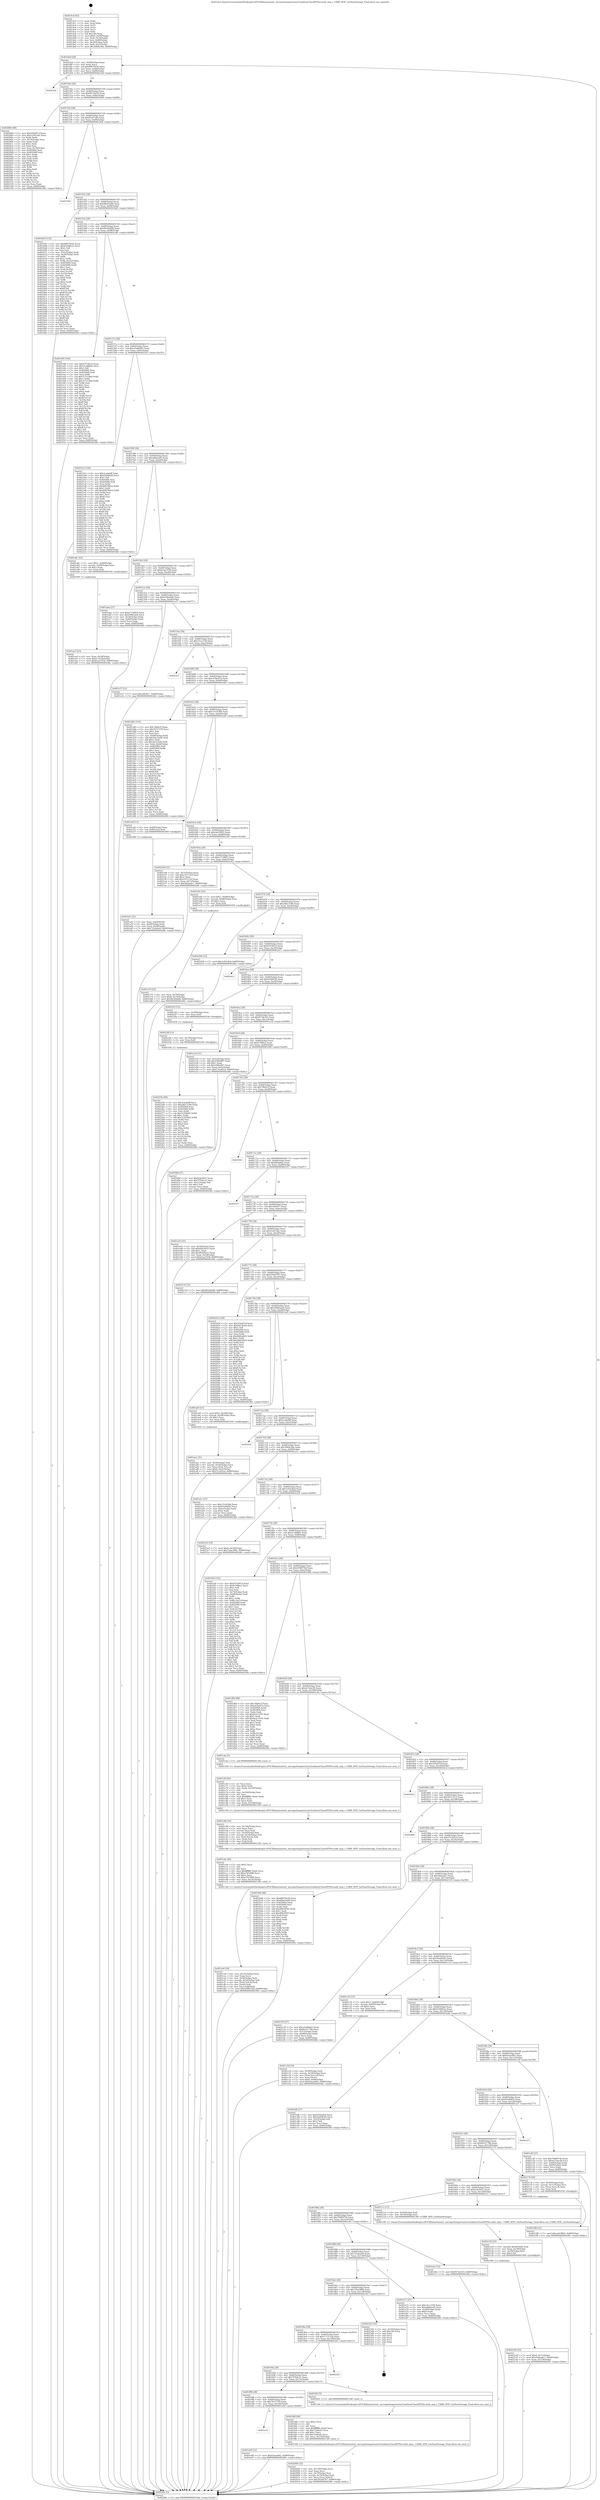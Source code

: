 digraph "0x4014c0" {
  label = "0x4014c0 (/mnt/c/Users/mathe/Desktop/tcc/POCII/binaries/extr_micropythonportsstm32usbhostClassMTPSrcusbh_mtp.c_USBH_MTP_GetNumStorage_Final-ollvm.out::main(0))"
  labelloc = "t"
  node[shape=record]

  Entry [label="",width=0.3,height=0.3,shape=circle,fillcolor=black,style=filled]
  "0x4014ed" [label="{
     0x4014ed [29]\l
     | [instrs]\l
     &nbsp;&nbsp;0x4014ed \<+3\>: mov -0x80(%rbp),%eax\l
     &nbsp;&nbsp;0x4014f0 \<+2\>: mov %eax,%ecx\l
     &nbsp;&nbsp;0x4014f2 \<+6\>: sub $0x89679e56,%ecx\l
     &nbsp;&nbsp;0x4014f8 \<+6\>: mov %eax,-0x84(%rbp)\l
     &nbsp;&nbsp;0x4014fe \<+6\>: mov %ecx,-0x88(%rbp)\l
     &nbsp;&nbsp;0x401504 \<+6\>: je 00000000004023e6 \<main+0xf26\>\l
  }"]
  "0x4023e6" [label="{
     0x4023e6\l
  }", style=dashed]
  "0x40150a" [label="{
     0x40150a [28]\l
     | [instrs]\l
     &nbsp;&nbsp;0x40150a \<+5\>: jmp 000000000040150f \<main+0x4f\>\l
     &nbsp;&nbsp;0x40150f \<+6\>: mov -0x84(%rbp),%eax\l
     &nbsp;&nbsp;0x401515 \<+5\>: sub $0x9013fa59,%eax\l
     &nbsp;&nbsp;0x40151a \<+6\>: mov %eax,-0x8c(%rbp)\l
     &nbsp;&nbsp;0x401520 \<+6\>: je 00000000004020b0 \<main+0xbf0\>\l
  }"]
  Exit [label="",width=0.3,height=0.3,shape=circle,fillcolor=black,style=filled,peripheries=2]
  "0x4020b0" [label="{
     0x4020b0 [96]\l
     | [instrs]\l
     &nbsp;&nbsp;0x4020b0 \<+5\>: mov $0x550e97cf,%eax\l
     &nbsp;&nbsp;0x4020b5 \<+5\>: mov $0x21e97abc,%ecx\l
     &nbsp;&nbsp;0x4020ba \<+2\>: xor %edx,%edx\l
     &nbsp;&nbsp;0x4020bc \<+3\>: mov -0x74(%rbp),%esi\l
     &nbsp;&nbsp;0x4020bf \<+2\>: mov %edx,%edi\l
     &nbsp;&nbsp;0x4020c1 \<+3\>: sub $0x1,%edi\l
     &nbsp;&nbsp;0x4020c4 \<+2\>: sub %edi,%esi\l
     &nbsp;&nbsp;0x4020c6 \<+3\>: mov %esi,-0x74(%rbp)\l
     &nbsp;&nbsp;0x4020c9 \<+7\>: mov 0x405064,%esi\l
     &nbsp;&nbsp;0x4020d0 \<+7\>: mov 0x405068,%edi\l
     &nbsp;&nbsp;0x4020d7 \<+3\>: sub $0x1,%edx\l
     &nbsp;&nbsp;0x4020da \<+3\>: mov %esi,%r8d\l
     &nbsp;&nbsp;0x4020dd \<+3\>: add %edx,%r8d\l
     &nbsp;&nbsp;0x4020e0 \<+4\>: imul %r8d,%esi\l
     &nbsp;&nbsp;0x4020e4 \<+3\>: and $0x1,%esi\l
     &nbsp;&nbsp;0x4020e7 \<+3\>: cmp $0x0,%esi\l
     &nbsp;&nbsp;0x4020ea \<+4\>: sete %r9b\l
     &nbsp;&nbsp;0x4020ee \<+3\>: cmp $0xa,%edi\l
     &nbsp;&nbsp;0x4020f1 \<+4\>: setl %r10b\l
     &nbsp;&nbsp;0x4020f5 \<+3\>: mov %r9b,%r11b\l
     &nbsp;&nbsp;0x4020f8 \<+3\>: and %r10b,%r11b\l
     &nbsp;&nbsp;0x4020fb \<+3\>: xor %r10b,%r9b\l
     &nbsp;&nbsp;0x4020fe \<+3\>: or %r9b,%r11b\l
     &nbsp;&nbsp;0x402101 \<+4\>: test $0x1,%r11b\l
     &nbsp;&nbsp;0x402105 \<+3\>: cmovne %ecx,%eax\l
     &nbsp;&nbsp;0x402108 \<+3\>: mov %eax,-0x80(%rbp)\l
     &nbsp;&nbsp;0x40210b \<+5\>: jmp 000000000040246c \<main+0xfac\>\l
  }"]
  "0x401526" [label="{
     0x401526 [28]\l
     | [instrs]\l
     &nbsp;&nbsp;0x401526 \<+5\>: jmp 000000000040152b \<main+0x6b\>\l
     &nbsp;&nbsp;0x40152b \<+6\>: mov -0x84(%rbp),%eax\l
     &nbsp;&nbsp;0x401531 \<+5\>: sub $0x91d37af6,%eax\l
     &nbsp;&nbsp;0x401536 \<+6\>: mov %eax,-0x90(%rbp)\l
     &nbsp;&nbsp;0x40153c \<+6\>: je 00000000004023b4 \<main+0xef4\>\l
  }"]
  "0x40225b" [label="{
     0x40225b [94]\l
     | [instrs]\l
     &nbsp;&nbsp;0x40225b \<+5\>: mov $0x2cadebff,%ecx\l
     &nbsp;&nbsp;0x402260 \<+5\>: mov $0xe8b13c98,%edx\l
     &nbsp;&nbsp;0x402265 \<+7\>: mov 0x405064,%esi\l
     &nbsp;&nbsp;0x40226c \<+8\>: mov 0x405068,%r8d\l
     &nbsp;&nbsp;0x402274 \<+3\>: mov %esi,%r9d\l
     &nbsp;&nbsp;0x402277 \<+7\>: sub $0x31204bf2,%r9d\l
     &nbsp;&nbsp;0x40227e \<+4\>: sub $0x1,%r9d\l
     &nbsp;&nbsp;0x402282 \<+7\>: add $0x31204bf2,%r9d\l
     &nbsp;&nbsp;0x402289 \<+4\>: imul %r9d,%esi\l
     &nbsp;&nbsp;0x40228d \<+3\>: and $0x1,%esi\l
     &nbsp;&nbsp;0x402290 \<+3\>: cmp $0x0,%esi\l
     &nbsp;&nbsp;0x402293 \<+4\>: sete %r10b\l
     &nbsp;&nbsp;0x402297 \<+4\>: cmp $0xa,%r8d\l
     &nbsp;&nbsp;0x40229b \<+4\>: setl %r11b\l
     &nbsp;&nbsp;0x40229f \<+3\>: mov %r10b,%bl\l
     &nbsp;&nbsp;0x4022a2 \<+3\>: and %r11b,%bl\l
     &nbsp;&nbsp;0x4022a5 \<+3\>: xor %r11b,%r10b\l
     &nbsp;&nbsp;0x4022a8 \<+3\>: or %r10b,%bl\l
     &nbsp;&nbsp;0x4022ab \<+3\>: test $0x1,%bl\l
     &nbsp;&nbsp;0x4022ae \<+3\>: cmovne %edx,%ecx\l
     &nbsp;&nbsp;0x4022b1 \<+3\>: mov %ecx,-0x80(%rbp)\l
     &nbsp;&nbsp;0x4022b4 \<+5\>: jmp 000000000040246c \<main+0xfac\>\l
  }"]
  "0x4023b4" [label="{
     0x4023b4\l
  }", style=dashed]
  "0x401542" [label="{
     0x401542 [28]\l
     | [instrs]\l
     &nbsp;&nbsp;0x401542 \<+5\>: jmp 0000000000401547 \<main+0x87\>\l
     &nbsp;&nbsp;0x401547 \<+6\>: mov -0x84(%rbp),%eax\l
     &nbsp;&nbsp;0x40154d \<+5\>: sub $0x98e03e69,%eax\l
     &nbsp;&nbsp;0x401552 \<+6\>: mov %eax,-0x94(%rbp)\l
     &nbsp;&nbsp;0x401558 \<+6\>: je 0000000000401b63 \<main+0x6a3\>\l
  }"]
  "0x40224f" [label="{
     0x40224f [12]\l
     | [instrs]\l
     &nbsp;&nbsp;0x40224f \<+4\>: mov -0x70(%rbp),%rax\l
     &nbsp;&nbsp;0x402253 \<+3\>: mov %rax,%rdi\l
     &nbsp;&nbsp;0x402256 \<+5\>: call 0000000000401030 \<free@plt\>\l
     | [calls]\l
     &nbsp;&nbsp;0x401030 \{1\} (unknown)\l
  }"]
  "0x401b63" [label="{
     0x401b63 [152]\l
     | [instrs]\l
     &nbsp;&nbsp;0x401b63 \<+5\>: mov $0x89679e56,%eax\l
     &nbsp;&nbsp;0x401b68 \<+5\>: mov $0x61048e2c,%ecx\l
     &nbsp;&nbsp;0x401b6d \<+2\>: mov $0x1,%dl\l
     &nbsp;&nbsp;0x401b6f \<+2\>: xor %esi,%esi\l
     &nbsp;&nbsp;0x401b71 \<+3\>: mov -0x5c(%rbp),%edi\l
     &nbsp;&nbsp;0x401b74 \<+3\>: cmp -0x58(%rbp),%edi\l
     &nbsp;&nbsp;0x401b77 \<+4\>: setl %r8b\l
     &nbsp;&nbsp;0x401b7b \<+4\>: and $0x1,%r8b\l
     &nbsp;&nbsp;0x401b7f \<+4\>: mov %r8b,-0x22(%rbp)\l
     &nbsp;&nbsp;0x401b83 \<+7\>: mov 0x405064,%edi\l
     &nbsp;&nbsp;0x401b8a \<+8\>: mov 0x405068,%r9d\l
     &nbsp;&nbsp;0x401b92 \<+3\>: sub $0x1,%esi\l
     &nbsp;&nbsp;0x401b95 \<+3\>: mov %edi,%r10d\l
     &nbsp;&nbsp;0x401b98 \<+3\>: add %esi,%r10d\l
     &nbsp;&nbsp;0x401b9b \<+4\>: imul %r10d,%edi\l
     &nbsp;&nbsp;0x401b9f \<+3\>: and $0x1,%edi\l
     &nbsp;&nbsp;0x401ba2 \<+3\>: cmp $0x0,%edi\l
     &nbsp;&nbsp;0x401ba5 \<+4\>: sete %r8b\l
     &nbsp;&nbsp;0x401ba9 \<+4\>: cmp $0xa,%r9d\l
     &nbsp;&nbsp;0x401bad \<+4\>: setl %r11b\l
     &nbsp;&nbsp;0x401bb1 \<+3\>: mov %r8b,%bl\l
     &nbsp;&nbsp;0x401bb4 \<+3\>: xor $0xff,%bl\l
     &nbsp;&nbsp;0x401bb7 \<+3\>: mov %r11b,%r14b\l
     &nbsp;&nbsp;0x401bba \<+4\>: xor $0xff,%r14b\l
     &nbsp;&nbsp;0x401bbe \<+3\>: xor $0x0,%dl\l
     &nbsp;&nbsp;0x401bc1 \<+3\>: mov %bl,%r15b\l
     &nbsp;&nbsp;0x401bc4 \<+4\>: and $0x0,%r15b\l
     &nbsp;&nbsp;0x401bc8 \<+3\>: and %dl,%r8b\l
     &nbsp;&nbsp;0x401bcb \<+3\>: mov %r14b,%r12b\l
     &nbsp;&nbsp;0x401bce \<+4\>: and $0x0,%r12b\l
     &nbsp;&nbsp;0x401bd2 \<+3\>: and %dl,%r11b\l
     &nbsp;&nbsp;0x401bd5 \<+3\>: or %r8b,%r15b\l
     &nbsp;&nbsp;0x401bd8 \<+3\>: or %r11b,%r12b\l
     &nbsp;&nbsp;0x401bdb \<+3\>: xor %r12b,%r15b\l
     &nbsp;&nbsp;0x401bde \<+3\>: or %r14b,%bl\l
     &nbsp;&nbsp;0x401be1 \<+3\>: xor $0xff,%bl\l
     &nbsp;&nbsp;0x401be4 \<+3\>: or $0x0,%dl\l
     &nbsp;&nbsp;0x401be7 \<+2\>: and %dl,%bl\l
     &nbsp;&nbsp;0x401be9 \<+3\>: or %bl,%r15b\l
     &nbsp;&nbsp;0x401bec \<+4\>: test $0x1,%r15b\l
     &nbsp;&nbsp;0x401bf0 \<+3\>: cmovne %ecx,%eax\l
     &nbsp;&nbsp;0x401bf3 \<+3\>: mov %eax,-0x80(%rbp)\l
     &nbsp;&nbsp;0x401bf6 \<+5\>: jmp 000000000040246c \<main+0xfac\>\l
  }"]
  "0x40155e" [label="{
     0x40155e [28]\l
     | [instrs]\l
     &nbsp;&nbsp;0x40155e \<+5\>: jmp 0000000000401563 \<main+0xa3\>\l
     &nbsp;&nbsp;0x401563 \<+6\>: mov -0x84(%rbp),%eax\l
     &nbsp;&nbsp;0x401569 \<+5\>: sub $0x9b5d4dd8,%eax\l
     &nbsp;&nbsp;0x40156e \<+6\>: mov %eax,-0x98(%rbp)\l
     &nbsp;&nbsp;0x401574 \<+6\>: je 0000000000401e90 \<main+0x9d0\>\l
  }"]
  "0x402188" [label="{
     0x402188 [12]\l
     | [instrs]\l
     &nbsp;&nbsp;0x402188 \<+7\>: movl $0xca61f8b5,-0x80(%rbp)\l
     &nbsp;&nbsp;0x40218f \<+5\>: jmp 000000000040246c \<main+0xfac\>\l
  }"]
  "0x401e90" [label="{
     0x401e90 [144]\l
     | [instrs]\l
     &nbsp;&nbsp;0x401e90 \<+5\>: mov $0xf197d014,%eax\l
     &nbsp;&nbsp;0x401e95 \<+5\>: mov $0x3ccd6b02,%ecx\l
     &nbsp;&nbsp;0x401e9a \<+2\>: mov $0x1,%dl\l
     &nbsp;&nbsp;0x401e9c \<+7\>: mov 0x405064,%esi\l
     &nbsp;&nbsp;0x401ea3 \<+7\>: mov 0x405068,%edi\l
     &nbsp;&nbsp;0x401eaa \<+3\>: mov %esi,%r8d\l
     &nbsp;&nbsp;0x401ead \<+7\>: sub $0x317e1d6d,%r8d\l
     &nbsp;&nbsp;0x401eb4 \<+4\>: sub $0x1,%r8d\l
     &nbsp;&nbsp;0x401eb8 \<+7\>: add $0x317e1d6d,%r8d\l
     &nbsp;&nbsp;0x401ebf \<+4\>: imul %r8d,%esi\l
     &nbsp;&nbsp;0x401ec3 \<+3\>: and $0x1,%esi\l
     &nbsp;&nbsp;0x401ec6 \<+3\>: cmp $0x0,%esi\l
     &nbsp;&nbsp;0x401ec9 \<+4\>: sete %r9b\l
     &nbsp;&nbsp;0x401ecd \<+3\>: cmp $0xa,%edi\l
     &nbsp;&nbsp;0x401ed0 \<+4\>: setl %r10b\l
     &nbsp;&nbsp;0x401ed4 \<+3\>: mov %r9b,%r11b\l
     &nbsp;&nbsp;0x401ed7 \<+4\>: xor $0xff,%r11b\l
     &nbsp;&nbsp;0x401edb \<+3\>: mov %r10b,%bl\l
     &nbsp;&nbsp;0x401ede \<+3\>: xor $0xff,%bl\l
     &nbsp;&nbsp;0x401ee1 \<+3\>: xor $0x1,%dl\l
     &nbsp;&nbsp;0x401ee4 \<+3\>: mov %r11b,%r14b\l
     &nbsp;&nbsp;0x401ee7 \<+4\>: and $0xff,%r14b\l
     &nbsp;&nbsp;0x401eeb \<+3\>: and %dl,%r9b\l
     &nbsp;&nbsp;0x401eee \<+3\>: mov %bl,%r15b\l
     &nbsp;&nbsp;0x401ef1 \<+4\>: and $0xff,%r15b\l
     &nbsp;&nbsp;0x401ef5 \<+3\>: and %dl,%r10b\l
     &nbsp;&nbsp;0x401ef8 \<+3\>: or %r9b,%r14b\l
     &nbsp;&nbsp;0x401efb \<+3\>: or %r10b,%r15b\l
     &nbsp;&nbsp;0x401efe \<+3\>: xor %r15b,%r14b\l
     &nbsp;&nbsp;0x401f01 \<+3\>: or %bl,%r11b\l
     &nbsp;&nbsp;0x401f04 \<+4\>: xor $0xff,%r11b\l
     &nbsp;&nbsp;0x401f08 \<+3\>: or $0x1,%dl\l
     &nbsp;&nbsp;0x401f0b \<+3\>: and %dl,%r11b\l
     &nbsp;&nbsp;0x401f0e \<+3\>: or %r11b,%r14b\l
     &nbsp;&nbsp;0x401f11 \<+4\>: test $0x1,%r14b\l
     &nbsp;&nbsp;0x401f15 \<+3\>: cmovne %ecx,%eax\l
     &nbsp;&nbsp;0x401f18 \<+3\>: mov %eax,-0x80(%rbp)\l
     &nbsp;&nbsp;0x401f1b \<+5\>: jmp 000000000040246c \<main+0xfac\>\l
  }"]
  "0x40157a" [label="{
     0x40157a [28]\l
     | [instrs]\l
     &nbsp;&nbsp;0x40157a \<+5\>: jmp 000000000040157f \<main+0xbf\>\l
     &nbsp;&nbsp;0x40157f \<+6\>: mov -0x84(%rbp),%eax\l
     &nbsp;&nbsp;0x401585 \<+5\>: sub $0xa5e6b9d3,%eax\l
     &nbsp;&nbsp;0x40158a \<+6\>: mov %eax,-0x9c(%rbp)\l
     &nbsp;&nbsp;0x401590 \<+6\>: je 00000000004021b3 \<main+0xcf3\>\l
  }"]
  "0x402140" [label="{
     0x402140 [25]\l
     | [instrs]\l
     &nbsp;&nbsp;0x402140 \<+7\>: movl $0x0,-0x7c(%rbp)\l
     &nbsp;&nbsp;0x402147 \<+7\>: movl $0x5bdaadc7,-0x80(%rbp)\l
     &nbsp;&nbsp;0x40214e \<+6\>: mov %eax,-0x154(%rbp)\l
     &nbsp;&nbsp;0x402154 \<+5\>: jmp 000000000040246c \<main+0xfac\>\l
  }"]
  "0x4021b3" [label="{
     0x4021b3 [144]\l
     | [instrs]\l
     &nbsp;&nbsp;0x4021b3 \<+5\>: mov $0x2cadebff,%eax\l
     &nbsp;&nbsp;0x4021b8 \<+5\>: mov $0xf3e89d36,%ecx\l
     &nbsp;&nbsp;0x4021bd \<+2\>: mov $0x1,%dl\l
     &nbsp;&nbsp;0x4021bf \<+7\>: mov 0x405064,%esi\l
     &nbsp;&nbsp;0x4021c6 \<+7\>: mov 0x405068,%edi\l
     &nbsp;&nbsp;0x4021cd \<+3\>: mov %esi,%r8d\l
     &nbsp;&nbsp;0x4021d0 \<+7\>: sub $0x896784cb,%r8d\l
     &nbsp;&nbsp;0x4021d7 \<+4\>: sub $0x1,%r8d\l
     &nbsp;&nbsp;0x4021db \<+7\>: add $0x896784cb,%r8d\l
     &nbsp;&nbsp;0x4021e2 \<+4\>: imul %r8d,%esi\l
     &nbsp;&nbsp;0x4021e6 \<+3\>: and $0x1,%esi\l
     &nbsp;&nbsp;0x4021e9 \<+3\>: cmp $0x0,%esi\l
     &nbsp;&nbsp;0x4021ec \<+4\>: sete %r9b\l
     &nbsp;&nbsp;0x4021f0 \<+3\>: cmp $0xa,%edi\l
     &nbsp;&nbsp;0x4021f3 \<+4\>: setl %r10b\l
     &nbsp;&nbsp;0x4021f7 \<+3\>: mov %r9b,%r11b\l
     &nbsp;&nbsp;0x4021fa \<+4\>: xor $0xff,%r11b\l
     &nbsp;&nbsp;0x4021fe \<+3\>: mov %r10b,%bl\l
     &nbsp;&nbsp;0x402201 \<+3\>: xor $0xff,%bl\l
     &nbsp;&nbsp;0x402204 \<+3\>: xor $0x1,%dl\l
     &nbsp;&nbsp;0x402207 \<+3\>: mov %r11b,%r14b\l
     &nbsp;&nbsp;0x40220a \<+4\>: and $0xff,%r14b\l
     &nbsp;&nbsp;0x40220e \<+3\>: and %dl,%r9b\l
     &nbsp;&nbsp;0x402211 \<+3\>: mov %bl,%r15b\l
     &nbsp;&nbsp;0x402214 \<+4\>: and $0xff,%r15b\l
     &nbsp;&nbsp;0x402218 \<+3\>: and %dl,%r10b\l
     &nbsp;&nbsp;0x40221b \<+3\>: or %r9b,%r14b\l
     &nbsp;&nbsp;0x40221e \<+3\>: or %r10b,%r15b\l
     &nbsp;&nbsp;0x402221 \<+3\>: xor %r15b,%r14b\l
     &nbsp;&nbsp;0x402224 \<+3\>: or %bl,%r11b\l
     &nbsp;&nbsp;0x402227 \<+4\>: xor $0xff,%r11b\l
     &nbsp;&nbsp;0x40222b \<+3\>: or $0x1,%dl\l
     &nbsp;&nbsp;0x40222e \<+3\>: and %dl,%r11b\l
     &nbsp;&nbsp;0x402231 \<+3\>: or %r11b,%r14b\l
     &nbsp;&nbsp;0x402234 \<+4\>: test $0x1,%r14b\l
     &nbsp;&nbsp;0x402238 \<+3\>: cmovne %ecx,%eax\l
     &nbsp;&nbsp;0x40223b \<+3\>: mov %eax,-0x80(%rbp)\l
     &nbsp;&nbsp;0x40223e \<+5\>: jmp 000000000040246c \<main+0xfac\>\l
  }"]
  "0x401596" [label="{
     0x401596 [28]\l
     | [instrs]\l
     &nbsp;&nbsp;0x401596 \<+5\>: jmp 000000000040159b \<main+0xdb\>\l
     &nbsp;&nbsp;0x40159b \<+6\>: mov -0x84(%rbp),%eax\l
     &nbsp;&nbsp;0x4015a1 \<+5\>: sub $0xadbbeed5,%eax\l
     &nbsp;&nbsp;0x4015a6 \<+6\>: mov %eax,-0xa0(%rbp)\l
     &nbsp;&nbsp;0x4015ac \<+6\>: je 0000000000401a8c \<main+0x5cc\>\l
  }"]
  "0x402129" [label="{
     0x402129 [23]\l
     | [instrs]\l
     &nbsp;&nbsp;0x402129 \<+10\>: movabs $0x4030b6,%rdi\l
     &nbsp;&nbsp;0x402133 \<+3\>: mov %eax,-0x78(%rbp)\l
     &nbsp;&nbsp;0x402136 \<+3\>: mov -0x78(%rbp),%esi\l
     &nbsp;&nbsp;0x402139 \<+2\>: mov $0x0,%al\l
     &nbsp;&nbsp;0x40213b \<+5\>: call 0000000000401040 \<printf@plt\>\l
     | [calls]\l
     &nbsp;&nbsp;0x401040 \{1\} (unknown)\l
  }"]
  "0x401a8c" [label="{
     0x401a8c [23]\l
     | [instrs]\l
     &nbsp;&nbsp;0x401a8c \<+7\>: movl $0x1,-0x48(%rbp)\l
     &nbsp;&nbsp;0x401a93 \<+4\>: movslq -0x48(%rbp),%rax\l
     &nbsp;&nbsp;0x401a97 \<+4\>: shl $0x3,%rax\l
     &nbsp;&nbsp;0x401a9b \<+3\>: mov %rax,%rdi\l
     &nbsp;&nbsp;0x401a9e \<+5\>: call 0000000000401050 \<malloc@plt\>\l
     | [calls]\l
     &nbsp;&nbsp;0x401050 \{1\} (unknown)\l
  }"]
  "0x4015b2" [label="{
     0x4015b2 [28]\l
     | [instrs]\l
     &nbsp;&nbsp;0x4015b2 \<+5\>: jmp 00000000004015b7 \<main+0xf7\>\l
     &nbsp;&nbsp;0x4015b7 \<+6\>: mov -0x84(%rbp),%eax\l
     &nbsp;&nbsp;0x4015bd \<+5\>: sub $0xb1aa7038,%eax\l
     &nbsp;&nbsp;0x4015c2 \<+6\>: mov %eax,-0xa4(%rbp)\l
     &nbsp;&nbsp;0x4015c8 \<+6\>: je 0000000000401aba \<main+0x5fa\>\l
  }"]
  "0x402000" [label="{
     0x402000 [32]\l
     | [instrs]\l
     &nbsp;&nbsp;0x402000 \<+6\>: mov -0x150(%rbp),%ecx\l
     &nbsp;&nbsp;0x402006 \<+3\>: imul %eax,%ecx\l
     &nbsp;&nbsp;0x402009 \<+4\>: mov -0x70(%rbp),%rsi\l
     &nbsp;&nbsp;0x40200d \<+4\>: movslq -0x74(%rbp),%rdi\l
     &nbsp;&nbsp;0x402011 \<+3\>: mov %ecx,(%rsi,%rdi,4)\l
     &nbsp;&nbsp;0x402014 \<+7\>: movl $0x2924d797,-0x80(%rbp)\l
     &nbsp;&nbsp;0x40201b \<+5\>: jmp 000000000040246c \<main+0xfac\>\l
  }"]
  "0x401aba" [label="{
     0x401aba [27]\l
     | [instrs]\l
     &nbsp;&nbsp;0x401aba \<+5\>: mov $0xe713f6b5,%eax\l
     &nbsp;&nbsp;0x401abf \<+5\>: mov $0x299b5ae8,%ecx\l
     &nbsp;&nbsp;0x401ac4 \<+3\>: mov -0x54(%rbp),%edx\l
     &nbsp;&nbsp;0x401ac7 \<+3\>: cmp -0x48(%rbp),%edx\l
     &nbsp;&nbsp;0x401aca \<+3\>: cmovl %ecx,%eax\l
     &nbsp;&nbsp;0x401acd \<+3\>: mov %eax,-0x80(%rbp)\l
     &nbsp;&nbsp;0x401ad0 \<+5\>: jmp 000000000040246c \<main+0xfac\>\l
  }"]
  "0x4015ce" [label="{
     0x4015ce [28]\l
     | [instrs]\l
     &nbsp;&nbsp;0x4015ce \<+5\>: jmp 00000000004015d3 \<main+0x113\>\l
     &nbsp;&nbsp;0x4015d3 \<+6\>: mov -0x84(%rbp),%eax\l
     &nbsp;&nbsp;0x4015d9 \<+5\>: sub $0xb54ba6a0,%eax\l
     &nbsp;&nbsp;0x4015de \<+6\>: mov %eax,-0xa8(%rbp)\l
     &nbsp;&nbsp;0x4015e4 \<+6\>: je 0000000000401e37 \<main+0x977\>\l
  }"]
  "0x401fd8" [label="{
     0x401fd8 [40]\l
     | [instrs]\l
     &nbsp;&nbsp;0x401fd8 \<+5\>: mov $0x2,%ecx\l
     &nbsp;&nbsp;0x401fdd \<+1\>: cltd\l
     &nbsp;&nbsp;0x401fde \<+2\>: idiv %ecx\l
     &nbsp;&nbsp;0x401fe0 \<+6\>: imul $0xfffffffe,%edx,%ecx\l
     &nbsp;&nbsp;0x401fe6 \<+6\>: sub $0x72a8ed2,%ecx\l
     &nbsp;&nbsp;0x401fec \<+3\>: add $0x1,%ecx\l
     &nbsp;&nbsp;0x401fef \<+6\>: add $0x72a8ed2,%ecx\l
     &nbsp;&nbsp;0x401ff5 \<+6\>: mov %ecx,-0x150(%rbp)\l
     &nbsp;&nbsp;0x401ffb \<+5\>: call 0000000000401160 \<next_i\>\l
     | [calls]\l
     &nbsp;&nbsp;0x401160 \{1\} (/mnt/c/Users/mathe/Desktop/tcc/POCII/binaries/extr_micropythonportsstm32usbhostClassMTPSrcusbh_mtp.c_USBH_MTP_GetNumStorage_Final-ollvm.out::next_i)\l
  }"]
  "0x401e37" [label="{
     0x401e37 [12]\l
     | [instrs]\l
     &nbsp;&nbsp;0x401e37 \<+7\>: movl $0xc60c817,-0x80(%rbp)\l
     &nbsp;&nbsp;0x401e3e \<+5\>: jmp 000000000040246c \<main+0xfac\>\l
  }"]
  "0x4015ea" [label="{
     0x4015ea [28]\l
     | [instrs]\l
     &nbsp;&nbsp;0x4015ea \<+5\>: jmp 00000000004015ef \<main+0x12f\>\l
     &nbsp;&nbsp;0x4015ef \<+6\>: mov -0x84(%rbp),%eax\l
     &nbsp;&nbsp;0x4015f5 \<+5\>: sub $0xc5ccc158,%eax\l
     &nbsp;&nbsp;0x4015fa \<+6\>: mov %eax,-0xac(%rbp)\l
     &nbsp;&nbsp;0x401600 \<+6\>: je 00000000004022c5 \<main+0xe05\>\l
  }"]
  "0x401e79" [label="{
     0x401e79 [23]\l
     | [instrs]\l
     &nbsp;&nbsp;0x401e79 \<+4\>: mov %rax,-0x70(%rbp)\l
     &nbsp;&nbsp;0x401e7d \<+7\>: movl $0x0,-0x74(%rbp)\l
     &nbsp;&nbsp;0x401e84 \<+7\>: movl $0x9b5d4dd8,-0x80(%rbp)\l
     &nbsp;&nbsp;0x401e8b \<+5\>: jmp 000000000040246c \<main+0xfac\>\l
  }"]
  "0x4022c5" [label="{
     0x4022c5\l
  }", style=dashed]
  "0x401606" [label="{
     0x401606 [28]\l
     | [instrs]\l
     &nbsp;&nbsp;0x401606 \<+5\>: jmp 000000000040160b \<main+0x14b\>\l
     &nbsp;&nbsp;0x40160b \<+6\>: mov -0x84(%rbp),%eax\l
     &nbsp;&nbsp;0x401611 \<+5\>: sub $0xc63ba67a,%eax\l
     &nbsp;&nbsp;0x401616 \<+6\>: mov %eax,-0xb0(%rbp)\l
     &nbsp;&nbsp;0x40161c \<+6\>: je 0000000000401d65 \<main+0x8a5\>\l
  }"]
  "0x401a12" [label="{
     0x401a12\l
  }", style=dashed]
  "0x401d65" [label="{
     0x401d65 [155]\l
     | [instrs]\l
     &nbsp;&nbsp;0x401d65 \<+5\>: mov $0x74b0e1f,%eax\l
     &nbsp;&nbsp;0x401d6a \<+5\>: mov $0x7fc57378,%ecx\l
     &nbsp;&nbsp;0x401d6f \<+2\>: mov $0x1,%dl\l
     &nbsp;&nbsp;0x401d71 \<+2\>: xor %esi,%esi\l
     &nbsp;&nbsp;0x401d73 \<+3\>: mov -0x64(%rbp),%edi\l
     &nbsp;&nbsp;0x401d76 \<+6\>: add $0x24e23af4,%edi\l
     &nbsp;&nbsp;0x401d7c \<+3\>: add $0x1,%edi\l
     &nbsp;&nbsp;0x401d7f \<+6\>: sub $0x24e23af4,%edi\l
     &nbsp;&nbsp;0x401d85 \<+3\>: mov %edi,-0x64(%rbp)\l
     &nbsp;&nbsp;0x401d88 \<+7\>: mov 0x405064,%edi\l
     &nbsp;&nbsp;0x401d8f \<+8\>: mov 0x405068,%r8d\l
     &nbsp;&nbsp;0x401d97 \<+3\>: sub $0x1,%esi\l
     &nbsp;&nbsp;0x401d9a \<+3\>: mov %edi,%r9d\l
     &nbsp;&nbsp;0x401d9d \<+3\>: add %esi,%r9d\l
     &nbsp;&nbsp;0x401da0 \<+4\>: imul %r9d,%edi\l
     &nbsp;&nbsp;0x401da4 \<+3\>: and $0x1,%edi\l
     &nbsp;&nbsp;0x401da7 \<+3\>: cmp $0x0,%edi\l
     &nbsp;&nbsp;0x401daa \<+4\>: sete %r10b\l
     &nbsp;&nbsp;0x401dae \<+4\>: cmp $0xa,%r8d\l
     &nbsp;&nbsp;0x401db2 \<+4\>: setl %r11b\l
     &nbsp;&nbsp;0x401db6 \<+3\>: mov %r10b,%bl\l
     &nbsp;&nbsp;0x401db9 \<+3\>: xor $0xff,%bl\l
     &nbsp;&nbsp;0x401dbc \<+3\>: mov %r11b,%r14b\l
     &nbsp;&nbsp;0x401dbf \<+4\>: xor $0xff,%r14b\l
     &nbsp;&nbsp;0x401dc3 \<+3\>: xor $0x0,%dl\l
     &nbsp;&nbsp;0x401dc6 \<+3\>: mov %bl,%r15b\l
     &nbsp;&nbsp;0x401dc9 \<+4\>: and $0x0,%r15b\l
     &nbsp;&nbsp;0x401dcd \<+3\>: and %dl,%r10b\l
     &nbsp;&nbsp;0x401dd0 \<+3\>: mov %r14b,%r12b\l
     &nbsp;&nbsp;0x401dd3 \<+4\>: and $0x0,%r12b\l
     &nbsp;&nbsp;0x401dd7 \<+3\>: and %dl,%r11b\l
     &nbsp;&nbsp;0x401dda \<+3\>: or %r10b,%r15b\l
     &nbsp;&nbsp;0x401ddd \<+3\>: or %r11b,%r12b\l
     &nbsp;&nbsp;0x401de0 \<+3\>: xor %r12b,%r15b\l
     &nbsp;&nbsp;0x401de3 \<+3\>: or %r14b,%bl\l
     &nbsp;&nbsp;0x401de6 \<+3\>: xor $0xff,%bl\l
     &nbsp;&nbsp;0x401de9 \<+3\>: or $0x0,%dl\l
     &nbsp;&nbsp;0x401dec \<+2\>: and %dl,%bl\l
     &nbsp;&nbsp;0x401dee \<+3\>: or %bl,%r15b\l
     &nbsp;&nbsp;0x401df1 \<+4\>: test $0x1,%r15b\l
     &nbsp;&nbsp;0x401df5 \<+3\>: cmovne %ecx,%eax\l
     &nbsp;&nbsp;0x401df8 \<+3\>: mov %eax,-0x80(%rbp)\l
     &nbsp;&nbsp;0x401dfb \<+5\>: jmp 000000000040246c \<main+0xfac\>\l
  }"]
  "0x401622" [label="{
     0x401622 [28]\l
     | [instrs]\l
     &nbsp;&nbsp;0x401622 \<+5\>: jmp 0000000000401627 \<main+0x167\>\l
     &nbsp;&nbsp;0x401627 \<+6\>: mov -0x84(%rbp),%eax\l
     &nbsp;&nbsp;0x40162d \<+5\>: sub $0xc7e163b6,%eax\l
     &nbsp;&nbsp;0x401632 \<+6\>: mov %eax,-0xb4(%rbp)\l
     &nbsp;&nbsp;0x401638 \<+6\>: je 0000000000401a4f \<main+0x58f\>\l
  }"]
  "0x401e00" [label="{
     0x401e00 [12]\l
     | [instrs]\l
     &nbsp;&nbsp;0x401e00 \<+7\>: movl $0x63eae962,-0x80(%rbp)\l
     &nbsp;&nbsp;0x401e07 \<+5\>: jmp 000000000040246c \<main+0xfac\>\l
  }"]
  "0x401a4f" [label="{
     0x401a4f [13]\l
     | [instrs]\l
     &nbsp;&nbsp;0x401a4f \<+4\>: mov -0x40(%rbp),%rax\l
     &nbsp;&nbsp;0x401a53 \<+4\>: mov 0x8(%rax),%rdi\l
     &nbsp;&nbsp;0x401a57 \<+5\>: call 0000000000401060 \<atoi@plt\>\l
     | [calls]\l
     &nbsp;&nbsp;0x401060 \{1\} (unknown)\l
  }"]
  "0x40163e" [label="{
     0x40163e [28]\l
     | [instrs]\l
     &nbsp;&nbsp;0x40163e \<+5\>: jmp 0000000000401643 \<main+0x183\>\l
     &nbsp;&nbsp;0x401643 \<+6\>: mov -0x84(%rbp),%eax\l
     &nbsp;&nbsp;0x401649 \<+5\>: sub $0xca61f8b5,%eax\l
     &nbsp;&nbsp;0x40164e \<+6\>: mov %eax,-0xb8(%rbp)\l
     &nbsp;&nbsp;0x401654 \<+6\>: je 0000000000402194 \<main+0xcd4\>\l
  }"]
  "0x4019f6" [label="{
     0x4019f6 [28]\l
     | [instrs]\l
     &nbsp;&nbsp;0x4019f6 \<+5\>: jmp 00000000004019fb \<main+0x53b\>\l
     &nbsp;&nbsp;0x4019fb \<+6\>: mov -0x84(%rbp),%eax\l
     &nbsp;&nbsp;0x401a01 \<+5\>: sub $0x7fc57378,%eax\l
     &nbsp;&nbsp;0x401a06 \<+6\>: mov %eax,-0x140(%rbp)\l
     &nbsp;&nbsp;0x401a0c \<+6\>: je 0000000000401e00 \<main+0x940\>\l
  }"]
  "0x402194" [label="{
     0x402194 [31]\l
     | [instrs]\l
     &nbsp;&nbsp;0x402194 \<+3\>: mov -0x7c(%rbp),%eax\l
     &nbsp;&nbsp;0x402197 \<+5\>: sub $0x235112cf,%eax\l
     &nbsp;&nbsp;0x40219c \<+3\>: add $0x1,%eax\l
     &nbsp;&nbsp;0x40219f \<+5\>: add $0x235112cf,%eax\l
     &nbsp;&nbsp;0x4021a4 \<+3\>: mov %eax,-0x7c(%rbp)\l
     &nbsp;&nbsp;0x4021a7 \<+7\>: movl $0x5bdaadc7,-0x80(%rbp)\l
     &nbsp;&nbsp;0x4021ae \<+5\>: jmp 000000000040246c \<main+0xfac\>\l
  }"]
  "0x40165a" [label="{
     0x40165a [28]\l
     | [instrs]\l
     &nbsp;&nbsp;0x40165a \<+5\>: jmp 000000000040165f \<main+0x19f\>\l
     &nbsp;&nbsp;0x40165f \<+6\>: mov -0x84(%rbp),%eax\l
     &nbsp;&nbsp;0x401665 \<+5\>: sub $0xe713f6b5,%eax\l
     &nbsp;&nbsp;0x40166a \<+6\>: mov %eax,-0xbc(%rbp)\l
     &nbsp;&nbsp;0x401670 \<+6\>: je 0000000000401e62 \<main+0x9a2\>\l
  }"]
  "0x401fd3" [label="{
     0x401fd3 [5]\l
     | [instrs]\l
     &nbsp;&nbsp;0x401fd3 \<+5\>: call 0000000000401160 \<next_i\>\l
     | [calls]\l
     &nbsp;&nbsp;0x401160 \{1\} (/mnt/c/Users/mathe/Desktop/tcc/POCII/binaries/extr_micropythonportsstm32usbhostClassMTPSrcusbh_mtp.c_USBH_MTP_GetNumStorage_Final-ollvm.out::next_i)\l
  }"]
  "0x401e62" [label="{
     0x401e62 [23]\l
     | [instrs]\l
     &nbsp;&nbsp;0x401e62 \<+7\>: movl $0x1,-0x68(%rbp)\l
     &nbsp;&nbsp;0x401e69 \<+4\>: movslq -0x68(%rbp),%rax\l
     &nbsp;&nbsp;0x401e6d \<+4\>: shl $0x2,%rax\l
     &nbsp;&nbsp;0x401e71 \<+3\>: mov %rax,%rdi\l
     &nbsp;&nbsp;0x401e74 \<+5\>: call 0000000000401050 \<malloc@plt\>\l
     | [calls]\l
     &nbsp;&nbsp;0x401050 \{1\} (unknown)\l
  }"]
  "0x401676" [label="{
     0x401676 [28]\l
     | [instrs]\l
     &nbsp;&nbsp;0x401676 \<+5\>: jmp 000000000040167b \<main+0x1bb\>\l
     &nbsp;&nbsp;0x40167b \<+6\>: mov -0x84(%rbp),%eax\l
     &nbsp;&nbsp;0x401681 \<+5\>: sub $0xe8b13c98,%eax\l
     &nbsp;&nbsp;0x401686 \<+6\>: mov %eax,-0xc0(%rbp)\l
     &nbsp;&nbsp;0x40168c \<+6\>: je 00000000004022b9 \<main+0xdf9\>\l
  }"]
  "0x4019da" [label="{
     0x4019da [28]\l
     | [instrs]\l
     &nbsp;&nbsp;0x4019da \<+5\>: jmp 00000000004019df \<main+0x51f\>\l
     &nbsp;&nbsp;0x4019df \<+6\>: mov -0x84(%rbp),%eax\l
     &nbsp;&nbsp;0x4019e5 \<+5\>: sub $0x7f7bdc21,%eax\l
     &nbsp;&nbsp;0x4019ea \<+6\>: mov %eax,-0x13c(%rbp)\l
     &nbsp;&nbsp;0x4019f0 \<+6\>: je 0000000000401fd3 \<main+0xb13\>\l
  }"]
  "0x4022b9" [label="{
     0x4022b9 [12]\l
     | [instrs]\l
     &nbsp;&nbsp;0x4022b9 \<+7\>: movl $0x3c93c8ed,-0x80(%rbp)\l
     &nbsp;&nbsp;0x4022c0 \<+5\>: jmp 000000000040246c \<main+0xfac\>\l
  }"]
  "0x401692" [label="{
     0x401692 [28]\l
     | [instrs]\l
     &nbsp;&nbsp;0x401692 \<+5\>: jmp 0000000000401697 \<main+0x1d7\>\l
     &nbsp;&nbsp;0x401697 \<+6\>: mov -0x84(%rbp),%eax\l
     &nbsp;&nbsp;0x40169d \<+5\>: sub $0xf197d014,%eax\l
     &nbsp;&nbsp;0x4016a2 \<+6\>: mov %eax,-0xc4(%rbp)\l
     &nbsp;&nbsp;0x4016a8 \<+6\>: je 0000000000402411 \<main+0xf51\>\l
  }"]
  "0x4022d1" [label="{
     0x4022d1\l
  }", style=dashed]
  "0x402411" [label="{
     0x402411\l
  }", style=dashed]
  "0x4016ae" [label="{
     0x4016ae [28]\l
     | [instrs]\l
     &nbsp;&nbsp;0x4016ae \<+5\>: jmp 00000000004016b3 \<main+0x1f3\>\l
     &nbsp;&nbsp;0x4016b3 \<+6\>: mov -0x84(%rbp),%eax\l
     &nbsp;&nbsp;0x4016b9 \<+5\>: sub $0xf3e89d36,%eax\l
     &nbsp;&nbsp;0x4016be \<+6\>: mov %eax,-0xc8(%rbp)\l
     &nbsp;&nbsp;0x4016c4 \<+6\>: je 0000000000402243 \<main+0xd83\>\l
  }"]
  "0x4019be" [label="{
     0x4019be [28]\l
     | [instrs]\l
     &nbsp;&nbsp;0x4019be \<+5\>: jmp 00000000004019c3 \<main+0x503\>\l
     &nbsp;&nbsp;0x4019c3 \<+6\>: mov -0x84(%rbp),%eax\l
     &nbsp;&nbsp;0x4019c9 \<+5\>: sub $0x7c7311a6,%eax\l
     &nbsp;&nbsp;0x4019ce \<+6\>: mov %eax,-0x138(%rbp)\l
     &nbsp;&nbsp;0x4019d4 \<+6\>: je 00000000004022d1 \<main+0xe11\>\l
  }"]
  "0x402243" [label="{
     0x402243 [12]\l
     | [instrs]\l
     &nbsp;&nbsp;0x402243 \<+4\>: mov -0x50(%rbp),%rax\l
     &nbsp;&nbsp;0x402247 \<+3\>: mov %rax,%rdi\l
     &nbsp;&nbsp;0x40224a \<+5\>: call 0000000000401030 \<free@plt\>\l
     | [calls]\l
     &nbsp;&nbsp;0x401030 \{1\} (unknown)\l
  }"]
  "0x4016ca" [label="{
     0x4016ca [28]\l
     | [instrs]\l
     &nbsp;&nbsp;0x4016ca \<+5\>: jmp 00000000004016cf \<main+0x20f\>\l
     &nbsp;&nbsp;0x4016cf \<+6\>: mov -0x84(%rbp),%eax\l
     &nbsp;&nbsp;0x4016d5 \<+5\>: sub $0xf57de343,%eax\l
     &nbsp;&nbsp;0x4016da \<+6\>: mov %eax,-0xcc(%rbp)\l
     &nbsp;&nbsp;0x4016e0 \<+6\>: je 0000000000401e18 \<main+0x958\>\l
  }"]
  "0x4023d3" [label="{
     0x4023d3 [19]\l
     | [instrs]\l
     &nbsp;&nbsp;0x4023d3 \<+3\>: mov -0x30(%rbp),%eax\l
     &nbsp;&nbsp;0x4023d6 \<+7\>: add $0x140,%rsp\l
     &nbsp;&nbsp;0x4023dd \<+1\>: pop %rbx\l
     &nbsp;&nbsp;0x4023de \<+2\>: pop %r12\l
     &nbsp;&nbsp;0x4023e0 \<+2\>: pop %r14\l
     &nbsp;&nbsp;0x4023e2 \<+2\>: pop %r15\l
     &nbsp;&nbsp;0x4023e4 \<+1\>: pop %rbp\l
     &nbsp;&nbsp;0x4023e5 \<+1\>: ret\l
  }"]
  "0x401e18" [label="{
     0x401e18 [31]\l
     | [instrs]\l
     &nbsp;&nbsp;0x401e18 \<+3\>: mov -0x5c(%rbp),%eax\l
     &nbsp;&nbsp;0x401e1b \<+5\>: add $0x25f9a487,%eax\l
     &nbsp;&nbsp;0x401e20 \<+3\>: add $0x1,%eax\l
     &nbsp;&nbsp;0x401e23 \<+5\>: sub $0x25f9a487,%eax\l
     &nbsp;&nbsp;0x401e28 \<+3\>: mov %eax,-0x5c(%rbp)\l
     &nbsp;&nbsp;0x401e2b \<+7\>: movl $0x57e2d5cd,-0x80(%rbp)\l
     &nbsp;&nbsp;0x401e32 \<+5\>: jmp 000000000040246c \<main+0xfac\>\l
  }"]
  "0x4016e6" [label="{
     0x4016e6 [28]\l
     | [instrs]\l
     &nbsp;&nbsp;0x4016e6 \<+5\>: jmp 00000000004016eb \<main+0x22b\>\l
     &nbsp;&nbsp;0x4016eb \<+6\>: mov -0x84(%rbp),%eax\l
     &nbsp;&nbsp;0x4016f1 \<+5\>: sub $0xfc7f9be1,%eax\l
     &nbsp;&nbsp;0x4016f6 \<+6\>: mov %eax,-0xd0(%rbp)\l
     &nbsp;&nbsp;0x4016fc \<+6\>: je 0000000000401fb8 \<main+0xaf8\>\l
  }"]
  "0x401ce6" [label="{
     0x401ce6 [39]\l
     | [instrs]\l
     &nbsp;&nbsp;0x401ce6 \<+6\>: mov -0x14c(%rbp),%ecx\l
     &nbsp;&nbsp;0x401cec \<+3\>: imul %eax,%ecx\l
     &nbsp;&nbsp;0x401cef \<+4\>: mov -0x50(%rbp),%rdi\l
     &nbsp;&nbsp;0x401cf3 \<+4\>: movslq -0x54(%rbp),%r8\l
     &nbsp;&nbsp;0x401cf7 \<+4\>: mov (%rdi,%r8,8),%rdi\l
     &nbsp;&nbsp;0x401cfb \<+3\>: mov (%rdi),%rdi\l
     &nbsp;&nbsp;0x401cfe \<+3\>: mov %ecx,0x8(%rdi)\l
     &nbsp;&nbsp;0x401d01 \<+7\>: movl $0x4398576d,-0x80(%rbp)\l
     &nbsp;&nbsp;0x401d08 \<+5\>: jmp 000000000040246c \<main+0xfac\>\l
  }"]
  "0x401fb8" [label="{
     0x401fb8 [27]\l
     | [instrs]\l
     &nbsp;&nbsp;0x401fb8 \<+5\>: mov $0x6cfa5931,%eax\l
     &nbsp;&nbsp;0x401fbd \<+5\>: mov $0x7f7bdc21,%ecx\l
     &nbsp;&nbsp;0x401fc2 \<+3\>: mov -0x21(%rbp),%dl\l
     &nbsp;&nbsp;0x401fc5 \<+3\>: test $0x1,%dl\l
     &nbsp;&nbsp;0x401fc8 \<+3\>: cmovne %ecx,%eax\l
     &nbsp;&nbsp;0x401fcb \<+3\>: mov %eax,-0x80(%rbp)\l
     &nbsp;&nbsp;0x401fce \<+5\>: jmp 000000000040246c \<main+0xfac\>\l
  }"]
  "0x401702" [label="{
     0x401702 [28]\l
     | [instrs]\l
     &nbsp;&nbsp;0x401702 \<+5\>: jmp 0000000000401707 \<main+0x247\>\l
     &nbsp;&nbsp;0x401707 \<+6\>: mov -0x84(%rbp),%eax\l
     &nbsp;&nbsp;0x40170d \<+5\>: sub $0x74b0e1f,%eax\l
     &nbsp;&nbsp;0x401712 \<+6\>: mov %eax,-0xd4(%rbp)\l
     &nbsp;&nbsp;0x401718 \<+6\>: je 00000000004023f2 \<main+0xf32\>\l
  }"]
  "0x401cbe" [label="{
     0x401cbe [40]\l
     | [instrs]\l
     &nbsp;&nbsp;0x401cbe \<+5\>: mov $0x2,%ecx\l
     &nbsp;&nbsp;0x401cc3 \<+1\>: cltd\l
     &nbsp;&nbsp;0x401cc4 \<+2\>: idiv %ecx\l
     &nbsp;&nbsp;0x401cc6 \<+6\>: imul $0xfffffffe,%edx,%ecx\l
     &nbsp;&nbsp;0x401ccc \<+6\>: add $0xe74528f8,%ecx\l
     &nbsp;&nbsp;0x401cd2 \<+3\>: add $0x1,%ecx\l
     &nbsp;&nbsp;0x401cd5 \<+6\>: sub $0xe74528f8,%ecx\l
     &nbsp;&nbsp;0x401cdb \<+6\>: mov %ecx,-0x14c(%rbp)\l
     &nbsp;&nbsp;0x401ce1 \<+5\>: call 0000000000401160 \<next_i\>\l
     | [calls]\l
     &nbsp;&nbsp;0x401160 \{1\} (/mnt/c/Users/mathe/Desktop/tcc/POCII/binaries/extr_micropythonportsstm32usbhostClassMTPSrcusbh_mtp.c_USBH_MTP_GetNumStorage_Final-ollvm.out::next_i)\l
  }"]
  "0x4023f2" [label="{
     0x4023f2\l
  }", style=dashed]
  "0x40171e" [label="{
     0x40171e [28]\l
     | [instrs]\l
     &nbsp;&nbsp;0x40171e \<+5\>: jmp 0000000000401723 \<main+0x263\>\l
     &nbsp;&nbsp;0x401723 \<+6\>: mov -0x84(%rbp),%eax\l
     &nbsp;&nbsp;0x401729 \<+5\>: sub $0x849abbe,%eax\l
     &nbsp;&nbsp;0x40172e \<+6\>: mov %eax,-0xd8(%rbp)\l
     &nbsp;&nbsp;0x401734 \<+6\>: je 0000000000402357 \<main+0xe97\>\l
  }"]
  "0x401c9b" [label="{
     0x401c9b [35]\l
     | [instrs]\l
     &nbsp;&nbsp;0x401c9b \<+6\>: mov -0x148(%rbp),%ecx\l
     &nbsp;&nbsp;0x401ca1 \<+3\>: imul %eax,%ecx\l
     &nbsp;&nbsp;0x401ca4 \<+3\>: movslq %ecx,%rdi\l
     &nbsp;&nbsp;0x401ca7 \<+4\>: mov -0x50(%rbp),%r8\l
     &nbsp;&nbsp;0x401cab \<+4\>: movslq -0x54(%rbp),%r9\l
     &nbsp;&nbsp;0x401caf \<+4\>: mov (%r8,%r9,8),%r8\l
     &nbsp;&nbsp;0x401cb3 \<+3\>: mov (%r8),%r8\l
     &nbsp;&nbsp;0x401cb6 \<+3\>: mov %rdi,(%r8)\l
     &nbsp;&nbsp;0x401cb9 \<+5\>: call 0000000000401160 \<next_i\>\l
     | [calls]\l
     &nbsp;&nbsp;0x401160 \{1\} (/mnt/c/Users/mathe/Desktop/tcc/POCII/binaries/extr_micropythonportsstm32usbhostClassMTPSrcusbh_mtp.c_USBH_MTP_GetNumStorage_Final-ollvm.out::next_i)\l
  }"]
  "0x402357" [label="{
     0x402357\l
  }", style=dashed]
  "0x40173a" [label="{
     0x40173a [28]\l
     | [instrs]\l
     &nbsp;&nbsp;0x40173a \<+5\>: jmp 000000000040173f \<main+0x27f\>\l
     &nbsp;&nbsp;0x40173f \<+6\>: mov -0x84(%rbp),%eax\l
     &nbsp;&nbsp;0x401745 \<+5\>: sub $0xc60c817,%eax\l
     &nbsp;&nbsp;0x40174a \<+6\>: mov %eax,-0xdc(%rbp)\l
     &nbsp;&nbsp;0x401750 \<+6\>: je 0000000000401e43 \<main+0x983\>\l
  }"]
  "0x401c6f" [label="{
     0x401c6f [44]\l
     | [instrs]\l
     &nbsp;&nbsp;0x401c6f \<+2\>: xor %ecx,%ecx\l
     &nbsp;&nbsp;0x401c71 \<+5\>: mov $0x2,%edx\l
     &nbsp;&nbsp;0x401c76 \<+6\>: mov %edx,-0x144(%rbp)\l
     &nbsp;&nbsp;0x401c7c \<+1\>: cltd\l
     &nbsp;&nbsp;0x401c7d \<+6\>: mov -0x144(%rbp),%esi\l
     &nbsp;&nbsp;0x401c83 \<+2\>: idiv %esi\l
     &nbsp;&nbsp;0x401c85 \<+6\>: imul $0xfffffffe,%edx,%edx\l
     &nbsp;&nbsp;0x401c8b \<+3\>: sub $0x1,%ecx\l
     &nbsp;&nbsp;0x401c8e \<+2\>: sub %ecx,%edx\l
     &nbsp;&nbsp;0x401c90 \<+6\>: mov %edx,-0x148(%rbp)\l
     &nbsp;&nbsp;0x401c96 \<+5\>: call 0000000000401160 \<next_i\>\l
     | [calls]\l
     &nbsp;&nbsp;0x401160 \{1\} (/mnt/c/Users/mathe/Desktop/tcc/POCII/binaries/extr_micropythonportsstm32usbhostClassMTPSrcusbh_mtp.c_USBH_MTP_GetNumStorage_Final-ollvm.out::next_i)\l
  }"]
  "0x401e43" [label="{
     0x401e43 [31]\l
     | [instrs]\l
     &nbsp;&nbsp;0x401e43 \<+3\>: mov -0x54(%rbp),%eax\l
     &nbsp;&nbsp;0x401e46 \<+5\>: sub $0x40428ca5,%eax\l
     &nbsp;&nbsp;0x401e4b \<+3\>: add $0x1,%eax\l
     &nbsp;&nbsp;0x401e4e \<+5\>: add $0x40428ca5,%eax\l
     &nbsp;&nbsp;0x401e53 \<+3\>: mov %eax,-0x54(%rbp)\l
     &nbsp;&nbsp;0x401e56 \<+7\>: movl $0xb1aa7038,-0x80(%rbp)\l
     &nbsp;&nbsp;0x401e5d \<+5\>: jmp 000000000040246c \<main+0xfac\>\l
  }"]
  "0x401756" [label="{
     0x401756 [28]\l
     | [instrs]\l
     &nbsp;&nbsp;0x401756 \<+5\>: jmp 000000000040175b \<main+0x29b\>\l
     &nbsp;&nbsp;0x40175b \<+6\>: mov -0x84(%rbp),%eax\l
     &nbsp;&nbsp;0x401761 \<+5\>: sub $0x21e97abc,%eax\l
     &nbsp;&nbsp;0x401766 \<+6\>: mov %eax,-0xe0(%rbp)\l
     &nbsp;&nbsp;0x40176c \<+6\>: je 0000000000402110 \<main+0xc50\>\l
  }"]
  "0x401c2d" [label="{
     0x401c2d [34]\l
     | [instrs]\l
     &nbsp;&nbsp;0x401c2d \<+4\>: mov -0x50(%rbp),%rdi\l
     &nbsp;&nbsp;0x401c31 \<+4\>: movslq -0x54(%rbp),%rcx\l
     &nbsp;&nbsp;0x401c35 \<+4\>: mov (%rdi,%rcx,8),%rcx\l
     &nbsp;&nbsp;0x401c39 \<+3\>: mov %rax,(%rcx)\l
     &nbsp;&nbsp;0x401c3c \<+7\>: movl $0x0,-0x64(%rbp)\l
     &nbsp;&nbsp;0x401c43 \<+7\>: movl $0x63eae962,-0x80(%rbp)\l
     &nbsp;&nbsp;0x401c4a \<+5\>: jmp 000000000040246c \<main+0xfac\>\l
  }"]
  "0x402110" [label="{
     0x402110 [12]\l
     | [instrs]\l
     &nbsp;&nbsp;0x402110 \<+7\>: movl $0x9b5d4dd8,-0x80(%rbp)\l
     &nbsp;&nbsp;0x402117 \<+5\>: jmp 000000000040246c \<main+0xfac\>\l
  }"]
  "0x401772" [label="{
     0x401772 [28]\l
     | [instrs]\l
     &nbsp;&nbsp;0x401772 \<+5\>: jmp 0000000000401777 \<main+0x2b7\>\l
     &nbsp;&nbsp;0x401777 \<+6\>: mov -0x84(%rbp),%eax\l
     &nbsp;&nbsp;0x40177d \<+5\>: sub $0x2924d797,%eax\l
     &nbsp;&nbsp;0x401782 \<+6\>: mov %eax,-0xe4(%rbp)\l
     &nbsp;&nbsp;0x401788 \<+6\>: je 0000000000402020 \<main+0xb60\>\l
  }"]
  "0x401aec" [label="{
     0x401aec [31]\l
     | [instrs]\l
     &nbsp;&nbsp;0x401aec \<+4\>: mov -0x50(%rbp),%rdi\l
     &nbsp;&nbsp;0x401af0 \<+4\>: movslq -0x54(%rbp),%rcx\l
     &nbsp;&nbsp;0x401af4 \<+4\>: mov %rax,(%rdi,%rcx,8)\l
     &nbsp;&nbsp;0x401af8 \<+7\>: movl $0x0,-0x5c(%rbp)\l
     &nbsp;&nbsp;0x401aff \<+7\>: movl $0x57e2d5cd,-0x80(%rbp)\l
     &nbsp;&nbsp;0x401b06 \<+5\>: jmp 000000000040246c \<main+0xfac\>\l
  }"]
  "0x402020" [label="{
     0x402020 [144]\l
     | [instrs]\l
     &nbsp;&nbsp;0x402020 \<+5\>: mov $0x550e97cf,%eax\l
     &nbsp;&nbsp;0x402025 \<+5\>: mov $0x9013fa59,%ecx\l
     &nbsp;&nbsp;0x40202a \<+2\>: mov $0x1,%dl\l
     &nbsp;&nbsp;0x40202c \<+7\>: mov 0x405064,%esi\l
     &nbsp;&nbsp;0x402033 \<+7\>: mov 0x405068,%edi\l
     &nbsp;&nbsp;0x40203a \<+3\>: mov %esi,%r8d\l
     &nbsp;&nbsp;0x40203d \<+7\>: sub $0xd9d2a002,%r8d\l
     &nbsp;&nbsp;0x402044 \<+4\>: sub $0x1,%r8d\l
     &nbsp;&nbsp;0x402048 \<+7\>: add $0xd9d2a002,%r8d\l
     &nbsp;&nbsp;0x40204f \<+4\>: imul %r8d,%esi\l
     &nbsp;&nbsp;0x402053 \<+3\>: and $0x1,%esi\l
     &nbsp;&nbsp;0x402056 \<+3\>: cmp $0x0,%esi\l
     &nbsp;&nbsp;0x402059 \<+4\>: sete %r9b\l
     &nbsp;&nbsp;0x40205d \<+3\>: cmp $0xa,%edi\l
     &nbsp;&nbsp;0x402060 \<+4\>: setl %r10b\l
     &nbsp;&nbsp;0x402064 \<+3\>: mov %r9b,%r11b\l
     &nbsp;&nbsp;0x402067 \<+4\>: xor $0xff,%r11b\l
     &nbsp;&nbsp;0x40206b \<+3\>: mov %r10b,%bl\l
     &nbsp;&nbsp;0x40206e \<+3\>: xor $0xff,%bl\l
     &nbsp;&nbsp;0x402071 \<+3\>: xor $0x1,%dl\l
     &nbsp;&nbsp;0x402074 \<+3\>: mov %r11b,%r14b\l
     &nbsp;&nbsp;0x402077 \<+4\>: and $0xff,%r14b\l
     &nbsp;&nbsp;0x40207b \<+3\>: and %dl,%r9b\l
     &nbsp;&nbsp;0x40207e \<+3\>: mov %bl,%r15b\l
     &nbsp;&nbsp;0x402081 \<+4\>: and $0xff,%r15b\l
     &nbsp;&nbsp;0x402085 \<+3\>: and %dl,%r10b\l
     &nbsp;&nbsp;0x402088 \<+3\>: or %r9b,%r14b\l
     &nbsp;&nbsp;0x40208b \<+3\>: or %r10b,%r15b\l
     &nbsp;&nbsp;0x40208e \<+3\>: xor %r15b,%r14b\l
     &nbsp;&nbsp;0x402091 \<+3\>: or %bl,%r11b\l
     &nbsp;&nbsp;0x402094 \<+4\>: xor $0xff,%r11b\l
     &nbsp;&nbsp;0x402098 \<+3\>: or $0x1,%dl\l
     &nbsp;&nbsp;0x40209b \<+3\>: and %dl,%r11b\l
     &nbsp;&nbsp;0x40209e \<+3\>: or %r11b,%r14b\l
     &nbsp;&nbsp;0x4020a1 \<+4\>: test $0x1,%r14b\l
     &nbsp;&nbsp;0x4020a5 \<+3\>: cmovne %ecx,%eax\l
     &nbsp;&nbsp;0x4020a8 \<+3\>: mov %eax,-0x80(%rbp)\l
     &nbsp;&nbsp;0x4020ab \<+5\>: jmp 000000000040246c \<main+0xfac\>\l
  }"]
  "0x40178e" [label="{
     0x40178e [28]\l
     | [instrs]\l
     &nbsp;&nbsp;0x40178e \<+5\>: jmp 0000000000401793 \<main+0x2d3\>\l
     &nbsp;&nbsp;0x401793 \<+6\>: mov -0x84(%rbp),%eax\l
     &nbsp;&nbsp;0x401799 \<+5\>: sub $0x299b5ae8,%eax\l
     &nbsp;&nbsp;0x40179e \<+6\>: mov %eax,-0xe8(%rbp)\l
     &nbsp;&nbsp;0x4017a4 \<+6\>: je 0000000000401ad5 \<main+0x615\>\l
  }"]
  "0x401aa3" [label="{
     0x401aa3 [23]\l
     | [instrs]\l
     &nbsp;&nbsp;0x401aa3 \<+4\>: mov %rax,-0x50(%rbp)\l
     &nbsp;&nbsp;0x401aa7 \<+7\>: movl $0x0,-0x54(%rbp)\l
     &nbsp;&nbsp;0x401aae \<+7\>: movl $0xb1aa7038,-0x80(%rbp)\l
     &nbsp;&nbsp;0x401ab5 \<+5\>: jmp 000000000040246c \<main+0xfac\>\l
  }"]
  "0x401ad5" [label="{
     0x401ad5 [23]\l
     | [instrs]\l
     &nbsp;&nbsp;0x401ad5 \<+7\>: movl $0x1,-0x58(%rbp)\l
     &nbsp;&nbsp;0x401adc \<+4\>: movslq -0x58(%rbp),%rax\l
     &nbsp;&nbsp;0x401ae0 \<+4\>: shl $0x3,%rax\l
     &nbsp;&nbsp;0x401ae4 \<+3\>: mov %rax,%rdi\l
     &nbsp;&nbsp;0x401ae7 \<+5\>: call 0000000000401050 \<malloc@plt\>\l
     | [calls]\l
     &nbsp;&nbsp;0x401050 \{1\} (unknown)\l
  }"]
  "0x4017aa" [label="{
     0x4017aa [28]\l
     | [instrs]\l
     &nbsp;&nbsp;0x4017aa \<+5\>: jmp 00000000004017af \<main+0x2ef\>\l
     &nbsp;&nbsp;0x4017af \<+6\>: mov -0x84(%rbp),%eax\l
     &nbsp;&nbsp;0x4017b5 \<+5\>: sub $0x2cadebff,%eax\l
     &nbsp;&nbsp;0x4017ba \<+6\>: mov %eax,-0xec(%rbp)\l
     &nbsp;&nbsp;0x4017c0 \<+6\>: je 000000000040243c \<main+0xf7c\>\l
  }"]
  "0x4019a2" [label="{
     0x4019a2 [28]\l
     | [instrs]\l
     &nbsp;&nbsp;0x4019a2 \<+5\>: jmp 00000000004019a7 \<main+0x4e7\>\l
     &nbsp;&nbsp;0x4019a7 \<+6\>: mov -0x84(%rbp),%eax\l
     &nbsp;&nbsp;0x4019ad \<+5\>: sub $0x72ba3994,%eax\l
     &nbsp;&nbsp;0x4019b2 \<+6\>: mov %eax,-0x134(%rbp)\l
     &nbsp;&nbsp;0x4019b8 \<+6\>: je 00000000004023d3 \<main+0xf13\>\l
  }"]
  "0x40243c" [label="{
     0x40243c\l
  }", style=dashed]
  "0x4017c6" [label="{
     0x4017c6 [28]\l
     | [instrs]\l
     &nbsp;&nbsp;0x4017c6 \<+5\>: jmp 00000000004017cb \<main+0x30b\>\l
     &nbsp;&nbsp;0x4017cb \<+6\>: mov -0x84(%rbp),%eax\l
     &nbsp;&nbsp;0x4017d1 \<+5\>: sub $0x39b4e36a,%eax\l
     &nbsp;&nbsp;0x4017d6 \<+6\>: mov %eax,-0xf0(%rbp)\l
     &nbsp;&nbsp;0x4017dc \<+6\>: je 0000000000401a1c \<main+0x55c\>\l
  }"]
  "0x401a71" [label="{
     0x401a71 [27]\l
     | [instrs]\l
     &nbsp;&nbsp;0x401a71 \<+5\>: mov $0xc5ccc158,%eax\l
     &nbsp;&nbsp;0x401a76 \<+5\>: mov $0xadbbeed5,%ecx\l
     &nbsp;&nbsp;0x401a7b \<+3\>: mov -0x28(%rbp),%edx\l
     &nbsp;&nbsp;0x401a7e \<+3\>: cmp $0x0,%edx\l
     &nbsp;&nbsp;0x401a81 \<+3\>: cmove %ecx,%eax\l
     &nbsp;&nbsp;0x401a84 \<+3\>: mov %eax,-0x80(%rbp)\l
     &nbsp;&nbsp;0x401a87 \<+5\>: jmp 000000000040246c \<main+0xfac\>\l
  }"]
  "0x401a1c" [label="{
     0x401a1c [27]\l
     | [instrs]\l
     &nbsp;&nbsp;0x401a1c \<+5\>: mov $0xc7e163b6,%eax\l
     &nbsp;&nbsp;0x401a21 \<+5\>: mov $0x65e9f402,%ecx\l
     &nbsp;&nbsp;0x401a26 \<+3\>: mov -0x2c(%rbp),%edx\l
     &nbsp;&nbsp;0x401a29 \<+3\>: cmp $0x2,%edx\l
     &nbsp;&nbsp;0x401a2c \<+3\>: cmovne %ecx,%eax\l
     &nbsp;&nbsp;0x401a2f \<+3\>: mov %eax,-0x80(%rbp)\l
     &nbsp;&nbsp;0x401a32 \<+5\>: jmp 000000000040246c \<main+0xfac\>\l
  }"]
  "0x4017e2" [label="{
     0x4017e2 [28]\l
     | [instrs]\l
     &nbsp;&nbsp;0x4017e2 \<+5\>: jmp 00000000004017e7 \<main+0x327\>\l
     &nbsp;&nbsp;0x4017e7 \<+6\>: mov -0x84(%rbp),%eax\l
     &nbsp;&nbsp;0x4017ed \<+5\>: sub $0x3c93c8ed,%eax\l
     &nbsp;&nbsp;0x4017f2 \<+6\>: mov %eax,-0xf4(%rbp)\l
     &nbsp;&nbsp;0x4017f8 \<+6\>: je 00000000004023c0 \<main+0xf00\>\l
  }"]
  "0x40246c" [label="{
     0x40246c [5]\l
     | [instrs]\l
     &nbsp;&nbsp;0x40246c \<+5\>: jmp 00000000004014ed \<main+0x2d\>\l
  }"]
  "0x4014c0" [label="{
     0x4014c0 [45]\l
     | [instrs]\l
     &nbsp;&nbsp;0x4014c0 \<+1\>: push %rbp\l
     &nbsp;&nbsp;0x4014c1 \<+3\>: mov %rsp,%rbp\l
     &nbsp;&nbsp;0x4014c4 \<+2\>: push %r15\l
     &nbsp;&nbsp;0x4014c6 \<+2\>: push %r14\l
     &nbsp;&nbsp;0x4014c8 \<+2\>: push %r12\l
     &nbsp;&nbsp;0x4014ca \<+1\>: push %rbx\l
     &nbsp;&nbsp;0x4014cb \<+7\>: sub $0x140,%rsp\l
     &nbsp;&nbsp;0x4014d2 \<+7\>: movl $0x0,-0x30(%rbp)\l
     &nbsp;&nbsp;0x4014d9 \<+3\>: mov %edi,-0x34(%rbp)\l
     &nbsp;&nbsp;0x4014dc \<+4\>: mov %rsi,-0x40(%rbp)\l
     &nbsp;&nbsp;0x4014e0 \<+3\>: mov -0x34(%rbp),%edi\l
     &nbsp;&nbsp;0x4014e3 \<+3\>: mov %edi,-0x2c(%rbp)\l
     &nbsp;&nbsp;0x4014e6 \<+7\>: movl $0x39b4e36a,-0x80(%rbp)\l
  }"]
  "0x401a5c" [label="{
     0x401a5c [21]\l
     | [instrs]\l
     &nbsp;&nbsp;0x401a5c \<+3\>: mov %eax,-0x44(%rbp)\l
     &nbsp;&nbsp;0x401a5f \<+3\>: mov -0x44(%rbp),%eax\l
     &nbsp;&nbsp;0x401a62 \<+3\>: mov %eax,-0x28(%rbp)\l
     &nbsp;&nbsp;0x401a65 \<+7\>: movl $0x722da2e9,-0x80(%rbp)\l
     &nbsp;&nbsp;0x401a6c \<+5\>: jmp 000000000040246c \<main+0xfac\>\l
  }"]
  "0x401986" [label="{
     0x401986 [28]\l
     | [instrs]\l
     &nbsp;&nbsp;0x401986 \<+5\>: jmp 000000000040198b \<main+0x4cb\>\l
     &nbsp;&nbsp;0x40198b \<+6\>: mov -0x84(%rbp),%eax\l
     &nbsp;&nbsp;0x401991 \<+5\>: sub $0x722da2e9,%eax\l
     &nbsp;&nbsp;0x401996 \<+6\>: mov %eax,-0x130(%rbp)\l
     &nbsp;&nbsp;0x40199c \<+6\>: je 0000000000401a71 \<main+0x5b1\>\l
  }"]
  "0x4023c0" [label="{
     0x4023c0 [19]\l
     | [instrs]\l
     &nbsp;&nbsp;0x4023c0 \<+7\>: movl $0x0,-0x30(%rbp)\l
     &nbsp;&nbsp;0x4023c7 \<+7\>: movl $0x72ba3994,-0x80(%rbp)\l
     &nbsp;&nbsp;0x4023ce \<+5\>: jmp 000000000040246c \<main+0xfac\>\l
  }"]
  "0x4017fe" [label="{
     0x4017fe [28]\l
     | [instrs]\l
     &nbsp;&nbsp;0x4017fe \<+5\>: jmp 0000000000401803 \<main+0x343\>\l
     &nbsp;&nbsp;0x401803 \<+6\>: mov -0x84(%rbp),%eax\l
     &nbsp;&nbsp;0x401809 \<+5\>: sub $0x3ccd6b02,%eax\l
     &nbsp;&nbsp;0x40180e \<+6\>: mov %eax,-0xf8(%rbp)\l
     &nbsp;&nbsp;0x401814 \<+6\>: je 0000000000401f20 \<main+0xa60\>\l
  }"]
  "0x401e0c" [label="{
     0x401e0c [12]\l
     | [instrs]\l
     &nbsp;&nbsp;0x401e0c \<+7\>: movl $0xf57de343,-0x80(%rbp)\l
     &nbsp;&nbsp;0x401e13 \<+5\>: jmp 000000000040246c \<main+0xfac\>\l
  }"]
  "0x401f20" [label="{
     0x401f20 [152]\l
     | [instrs]\l
     &nbsp;&nbsp;0x401f20 \<+5\>: mov $0xf197d014,%eax\l
     &nbsp;&nbsp;0x401f25 \<+5\>: mov $0xfc7f9be1,%ecx\l
     &nbsp;&nbsp;0x401f2a \<+2\>: mov $0x1,%dl\l
     &nbsp;&nbsp;0x401f2c \<+2\>: xor %esi,%esi\l
     &nbsp;&nbsp;0x401f2e \<+3\>: mov -0x74(%rbp),%edi\l
     &nbsp;&nbsp;0x401f31 \<+3\>: cmp -0x68(%rbp),%edi\l
     &nbsp;&nbsp;0x401f34 \<+4\>: setl %r8b\l
     &nbsp;&nbsp;0x401f38 \<+4\>: and $0x1,%r8b\l
     &nbsp;&nbsp;0x401f3c \<+4\>: mov %r8b,-0x21(%rbp)\l
     &nbsp;&nbsp;0x401f40 \<+7\>: mov 0x405064,%edi\l
     &nbsp;&nbsp;0x401f47 \<+8\>: mov 0x405068,%r9d\l
     &nbsp;&nbsp;0x401f4f \<+3\>: sub $0x1,%esi\l
     &nbsp;&nbsp;0x401f52 \<+3\>: mov %edi,%r10d\l
     &nbsp;&nbsp;0x401f55 \<+3\>: add %esi,%r10d\l
     &nbsp;&nbsp;0x401f58 \<+4\>: imul %r10d,%edi\l
     &nbsp;&nbsp;0x401f5c \<+3\>: and $0x1,%edi\l
     &nbsp;&nbsp;0x401f5f \<+3\>: cmp $0x0,%edi\l
     &nbsp;&nbsp;0x401f62 \<+4\>: sete %r8b\l
     &nbsp;&nbsp;0x401f66 \<+4\>: cmp $0xa,%r9d\l
     &nbsp;&nbsp;0x401f6a \<+4\>: setl %r11b\l
     &nbsp;&nbsp;0x401f6e \<+3\>: mov %r8b,%bl\l
     &nbsp;&nbsp;0x401f71 \<+3\>: xor $0xff,%bl\l
     &nbsp;&nbsp;0x401f74 \<+3\>: mov %r11b,%r14b\l
     &nbsp;&nbsp;0x401f77 \<+4\>: xor $0xff,%r14b\l
     &nbsp;&nbsp;0x401f7b \<+3\>: xor $0x1,%dl\l
     &nbsp;&nbsp;0x401f7e \<+3\>: mov %bl,%r15b\l
     &nbsp;&nbsp;0x401f81 \<+4\>: and $0xff,%r15b\l
     &nbsp;&nbsp;0x401f85 \<+3\>: and %dl,%r8b\l
     &nbsp;&nbsp;0x401f88 \<+3\>: mov %r14b,%r12b\l
     &nbsp;&nbsp;0x401f8b \<+4\>: and $0xff,%r12b\l
     &nbsp;&nbsp;0x401f8f \<+3\>: and %dl,%r11b\l
     &nbsp;&nbsp;0x401f92 \<+3\>: or %r8b,%r15b\l
     &nbsp;&nbsp;0x401f95 \<+3\>: or %r11b,%r12b\l
     &nbsp;&nbsp;0x401f98 \<+3\>: xor %r12b,%r15b\l
     &nbsp;&nbsp;0x401f9b \<+3\>: or %r14b,%bl\l
     &nbsp;&nbsp;0x401f9e \<+3\>: xor $0xff,%bl\l
     &nbsp;&nbsp;0x401fa1 \<+3\>: or $0x1,%dl\l
     &nbsp;&nbsp;0x401fa4 \<+2\>: and %dl,%bl\l
     &nbsp;&nbsp;0x401fa6 \<+3\>: or %bl,%r15b\l
     &nbsp;&nbsp;0x401fa9 \<+4\>: test $0x1,%r15b\l
     &nbsp;&nbsp;0x401fad \<+3\>: cmovne %ecx,%eax\l
     &nbsp;&nbsp;0x401fb0 \<+3\>: mov %eax,-0x80(%rbp)\l
     &nbsp;&nbsp;0x401fb3 \<+5\>: jmp 000000000040246c \<main+0xfac\>\l
  }"]
  "0x40181a" [label="{
     0x40181a [28]\l
     | [instrs]\l
     &nbsp;&nbsp;0x40181a \<+5\>: jmp 000000000040181f \<main+0x35f\>\l
     &nbsp;&nbsp;0x40181f \<+6\>: mov -0x84(%rbp),%eax\l
     &nbsp;&nbsp;0x401825 \<+5\>: sub $0x4398576d,%eax\l
     &nbsp;&nbsp;0x40182a \<+6\>: mov %eax,-0xfc(%rbp)\l
     &nbsp;&nbsp;0x401830 \<+6\>: je 0000000000401d0d \<main+0x84d\>\l
  }"]
  "0x40196a" [label="{
     0x40196a [28]\l
     | [instrs]\l
     &nbsp;&nbsp;0x40196a \<+5\>: jmp 000000000040196f \<main+0x4af\>\l
     &nbsp;&nbsp;0x40196f \<+6\>: mov -0x84(%rbp),%eax\l
     &nbsp;&nbsp;0x401975 \<+5\>: sub $0x7068975b,%eax\l
     &nbsp;&nbsp;0x40197a \<+6\>: mov %eax,-0x12c(%rbp)\l
     &nbsp;&nbsp;0x401980 \<+6\>: je 0000000000401e0c \<main+0x94c\>\l
  }"]
  "0x401d0d" [label="{
     0x401d0d [88]\l
     | [instrs]\l
     &nbsp;&nbsp;0x401d0d \<+5\>: mov $0x74b0e1f,%eax\l
     &nbsp;&nbsp;0x401d12 \<+5\>: mov $0xc63ba67a,%ecx\l
     &nbsp;&nbsp;0x401d17 \<+7\>: mov 0x405064,%edx\l
     &nbsp;&nbsp;0x401d1e \<+7\>: mov 0x405068,%esi\l
     &nbsp;&nbsp;0x401d25 \<+2\>: mov %edx,%edi\l
     &nbsp;&nbsp;0x401d27 \<+6\>: sub $0x6e2c3195,%edi\l
     &nbsp;&nbsp;0x401d2d \<+3\>: sub $0x1,%edi\l
     &nbsp;&nbsp;0x401d30 \<+6\>: add $0x6e2c3195,%edi\l
     &nbsp;&nbsp;0x401d36 \<+3\>: imul %edi,%edx\l
     &nbsp;&nbsp;0x401d39 \<+3\>: and $0x1,%edx\l
     &nbsp;&nbsp;0x401d3c \<+3\>: cmp $0x0,%edx\l
     &nbsp;&nbsp;0x401d3f \<+4\>: sete %r8b\l
     &nbsp;&nbsp;0x401d43 \<+3\>: cmp $0xa,%esi\l
     &nbsp;&nbsp;0x401d46 \<+4\>: setl %r9b\l
     &nbsp;&nbsp;0x401d4a \<+3\>: mov %r8b,%r10b\l
     &nbsp;&nbsp;0x401d4d \<+3\>: and %r9b,%r10b\l
     &nbsp;&nbsp;0x401d50 \<+3\>: xor %r9b,%r8b\l
     &nbsp;&nbsp;0x401d53 \<+3\>: or %r8b,%r10b\l
     &nbsp;&nbsp;0x401d56 \<+4\>: test $0x1,%r10b\l
     &nbsp;&nbsp;0x401d5a \<+3\>: cmovne %ecx,%eax\l
     &nbsp;&nbsp;0x401d5d \<+3\>: mov %eax,-0x80(%rbp)\l
     &nbsp;&nbsp;0x401d60 \<+5\>: jmp 000000000040246c \<main+0xfac\>\l
  }"]
  "0x401836" [label="{
     0x401836 [28]\l
     | [instrs]\l
     &nbsp;&nbsp;0x401836 \<+5\>: jmp 000000000040183b \<main+0x37b\>\l
     &nbsp;&nbsp;0x40183b \<+6\>: mov -0x84(%rbp),%eax\l
     &nbsp;&nbsp;0x401841 \<+5\>: sub $0x4a7ebe38,%eax\l
     &nbsp;&nbsp;0x401846 \<+6\>: mov %eax,-0x100(%rbp)\l
     &nbsp;&nbsp;0x40184c \<+6\>: je 0000000000401c6a \<main+0x7aa\>\l
  }"]
  "0x40211c" [label="{
     0x40211c [13]\l
     | [instrs]\l
     &nbsp;&nbsp;0x40211c \<+4\>: mov -0x50(%rbp),%rdi\l
     &nbsp;&nbsp;0x402120 \<+4\>: mov -0x70(%rbp),%rsi\l
     &nbsp;&nbsp;0x402124 \<+5\>: call 00000000004013f0 \<USBH_MTP_GetNumStorage\>\l
     | [calls]\l
     &nbsp;&nbsp;0x4013f0 \{1\} (/mnt/c/Users/mathe/Desktop/tcc/POCII/binaries/extr_micropythonportsstm32usbhostClassMTPSrcusbh_mtp.c_USBH_MTP_GetNumStorage_Final-ollvm.out::USBH_MTP_GetNumStorage)\l
  }"]
  "0x401c6a" [label="{
     0x401c6a [5]\l
     | [instrs]\l
     &nbsp;&nbsp;0x401c6a \<+5\>: call 0000000000401160 \<next_i\>\l
     | [calls]\l
     &nbsp;&nbsp;0x401160 \{1\} (/mnt/c/Users/mathe/Desktop/tcc/POCII/binaries/extr_micropythonportsstm32usbhostClassMTPSrcusbh_mtp.c_USBH_MTP_GetNumStorage_Final-ollvm.out::next_i)\l
  }"]
  "0x401852" [label="{
     0x401852 [28]\l
     | [instrs]\l
     &nbsp;&nbsp;0x401852 \<+5\>: jmp 0000000000401857 \<main+0x397\>\l
     &nbsp;&nbsp;0x401857 \<+6\>: mov -0x84(%rbp),%eax\l
     &nbsp;&nbsp;0x40185d \<+5\>: sub $0x550e97cf,%eax\l
     &nbsp;&nbsp;0x401862 \<+6\>: mov %eax,-0x104(%rbp)\l
     &nbsp;&nbsp;0x401868 \<+6\>: je 000000000040241d \<main+0xf5d\>\l
  }"]
  "0x40194e" [label="{
     0x40194e [28]\l
     | [instrs]\l
     &nbsp;&nbsp;0x40194e \<+5\>: jmp 0000000000401953 \<main+0x493\>\l
     &nbsp;&nbsp;0x401953 \<+6\>: mov -0x84(%rbp),%eax\l
     &nbsp;&nbsp;0x401959 \<+5\>: sub $0x6cfa5931,%eax\l
     &nbsp;&nbsp;0x40195e \<+6\>: mov %eax,-0x128(%rbp)\l
     &nbsp;&nbsp;0x401964 \<+6\>: je 000000000040211c \<main+0xc5c\>\l
  }"]
  "0x40241d" [label="{
     0x40241d\l
  }", style=dashed]
  "0x40186e" [label="{
     0x40186e [28]\l
     | [instrs]\l
     &nbsp;&nbsp;0x40186e \<+5\>: jmp 0000000000401873 \<main+0x3b3\>\l
     &nbsp;&nbsp;0x401873 \<+6\>: mov -0x84(%rbp),%eax\l
     &nbsp;&nbsp;0x401879 \<+5\>: sub $0x561131c3,%eax\l
     &nbsp;&nbsp;0x40187e \<+6\>: mov %eax,-0x108(%rbp)\l
     &nbsp;&nbsp;0x401884 \<+6\>: je 0000000000402460 \<main+0xfa0\>\l
  }"]
  "0x402174" [label="{
     0x402174 [20]\l
     | [instrs]\l
     &nbsp;&nbsp;0x402174 \<+4\>: mov -0x50(%rbp),%rax\l
     &nbsp;&nbsp;0x402178 \<+4\>: movslq -0x7c(%rbp),%rcx\l
     &nbsp;&nbsp;0x40217c \<+4\>: mov (%rax,%rcx,8),%rax\l
     &nbsp;&nbsp;0x402180 \<+3\>: mov %rax,%rdi\l
     &nbsp;&nbsp;0x402183 \<+5\>: call 0000000000401030 \<free@plt\>\l
     | [calls]\l
     &nbsp;&nbsp;0x401030 \{1\} (unknown)\l
  }"]
  "0x402460" [label="{
     0x402460\l
  }", style=dashed]
  "0x40188a" [label="{
     0x40188a [28]\l
     | [instrs]\l
     &nbsp;&nbsp;0x40188a \<+5\>: jmp 000000000040188f \<main+0x3cf\>\l
     &nbsp;&nbsp;0x40188f \<+6\>: mov -0x84(%rbp),%eax\l
     &nbsp;&nbsp;0x401895 \<+5\>: sub $0x57e2d5cd,%eax\l
     &nbsp;&nbsp;0x40189a \<+6\>: mov %eax,-0x10c(%rbp)\l
     &nbsp;&nbsp;0x4018a0 \<+6\>: je 0000000000401b0b \<main+0x64b\>\l
  }"]
  "0x401932" [label="{
     0x401932 [28]\l
     | [instrs]\l
     &nbsp;&nbsp;0x401932 \<+5\>: jmp 0000000000401937 \<main+0x477\>\l
     &nbsp;&nbsp;0x401937 \<+6\>: mov -0x84(%rbp),%eax\l
     &nbsp;&nbsp;0x40193d \<+5\>: sub $0x6b32778b,%eax\l
     &nbsp;&nbsp;0x401942 \<+6\>: mov %eax,-0x124(%rbp)\l
     &nbsp;&nbsp;0x401948 \<+6\>: je 0000000000402174 \<main+0xcb4\>\l
  }"]
  "0x401b0b" [label="{
     0x401b0b [88]\l
     | [instrs]\l
     &nbsp;&nbsp;0x401b0b \<+5\>: mov $0x89679e56,%eax\l
     &nbsp;&nbsp;0x401b10 \<+5\>: mov $0x98e03e69,%ecx\l
     &nbsp;&nbsp;0x401b15 \<+7\>: mov 0x405064,%edx\l
     &nbsp;&nbsp;0x401b1c \<+7\>: mov 0x405068,%esi\l
     &nbsp;&nbsp;0x401b23 \<+2\>: mov %edx,%edi\l
     &nbsp;&nbsp;0x401b25 \<+6\>: add $0x480c8505,%edi\l
     &nbsp;&nbsp;0x401b2b \<+3\>: sub $0x1,%edi\l
     &nbsp;&nbsp;0x401b2e \<+6\>: sub $0x480c8505,%edi\l
     &nbsp;&nbsp;0x401b34 \<+3\>: imul %edi,%edx\l
     &nbsp;&nbsp;0x401b37 \<+3\>: and $0x1,%edx\l
     &nbsp;&nbsp;0x401b3a \<+3\>: cmp $0x0,%edx\l
     &nbsp;&nbsp;0x401b3d \<+4\>: sete %r8b\l
     &nbsp;&nbsp;0x401b41 \<+3\>: cmp $0xa,%esi\l
     &nbsp;&nbsp;0x401b44 \<+4\>: setl %r9b\l
     &nbsp;&nbsp;0x401b48 \<+3\>: mov %r8b,%r10b\l
     &nbsp;&nbsp;0x401b4b \<+3\>: and %r9b,%r10b\l
     &nbsp;&nbsp;0x401b4e \<+3\>: xor %r9b,%r8b\l
     &nbsp;&nbsp;0x401b51 \<+3\>: or %r8b,%r10b\l
     &nbsp;&nbsp;0x401b54 \<+4\>: test $0x1,%r10b\l
     &nbsp;&nbsp;0x401b58 \<+3\>: cmovne %ecx,%eax\l
     &nbsp;&nbsp;0x401b5b \<+3\>: mov %eax,-0x80(%rbp)\l
     &nbsp;&nbsp;0x401b5e \<+5\>: jmp 000000000040246c \<main+0xfac\>\l
  }"]
  "0x4018a6" [label="{
     0x4018a6 [28]\l
     | [instrs]\l
     &nbsp;&nbsp;0x4018a6 \<+5\>: jmp 00000000004018ab \<main+0x3eb\>\l
     &nbsp;&nbsp;0x4018ab \<+6\>: mov -0x84(%rbp),%eax\l
     &nbsp;&nbsp;0x4018b1 \<+5\>: sub $0x5bdaadc7,%eax\l
     &nbsp;&nbsp;0x4018b6 \<+6\>: mov %eax,-0x110(%rbp)\l
     &nbsp;&nbsp;0x4018bc \<+6\>: je 0000000000402159 \<main+0xc99\>\l
  }"]
  "0x401a37" [label="{
     0x401a37\l
  }", style=dashed]
  "0x402159" [label="{
     0x402159 [27]\l
     | [instrs]\l
     &nbsp;&nbsp;0x402159 \<+5\>: mov $0xa5e6b9d3,%eax\l
     &nbsp;&nbsp;0x40215e \<+5\>: mov $0x6b32778b,%ecx\l
     &nbsp;&nbsp;0x402163 \<+3\>: mov -0x7c(%rbp),%edx\l
     &nbsp;&nbsp;0x402166 \<+3\>: cmp -0x48(%rbp),%edx\l
     &nbsp;&nbsp;0x402169 \<+3\>: cmovl %ecx,%eax\l
     &nbsp;&nbsp;0x40216c \<+3\>: mov %eax,-0x80(%rbp)\l
     &nbsp;&nbsp;0x40216f \<+5\>: jmp 000000000040246c \<main+0xfac\>\l
  }"]
  "0x4018c2" [label="{
     0x4018c2 [28]\l
     | [instrs]\l
     &nbsp;&nbsp;0x4018c2 \<+5\>: jmp 00000000004018c7 \<main+0x407\>\l
     &nbsp;&nbsp;0x4018c7 \<+6\>: mov -0x84(%rbp),%eax\l
     &nbsp;&nbsp;0x4018cd \<+5\>: sub $0x5be69e45,%eax\l
     &nbsp;&nbsp;0x4018d2 \<+6\>: mov %eax,-0x114(%rbp)\l
     &nbsp;&nbsp;0x4018d8 \<+6\>: je 0000000000401c16 \<main+0x756\>\l
  }"]
  "0x401916" [label="{
     0x401916 [28]\l
     | [instrs]\l
     &nbsp;&nbsp;0x401916 \<+5\>: jmp 000000000040191b \<main+0x45b\>\l
     &nbsp;&nbsp;0x40191b \<+6\>: mov -0x84(%rbp),%eax\l
     &nbsp;&nbsp;0x401921 \<+5\>: sub $0x65e9f402,%eax\l
     &nbsp;&nbsp;0x401926 \<+6\>: mov %eax,-0x120(%rbp)\l
     &nbsp;&nbsp;0x40192c \<+6\>: je 0000000000401a37 \<main+0x577\>\l
  }"]
  "0x401c16" [label="{
     0x401c16 [23]\l
     | [instrs]\l
     &nbsp;&nbsp;0x401c16 \<+7\>: movl $0x1,-0x60(%rbp)\l
     &nbsp;&nbsp;0x401c1d \<+4\>: movslq -0x60(%rbp),%rax\l
     &nbsp;&nbsp;0x401c21 \<+4\>: shl $0x4,%rax\l
     &nbsp;&nbsp;0x401c25 \<+3\>: mov %rax,%rdi\l
     &nbsp;&nbsp;0x401c28 \<+5\>: call 0000000000401050 \<malloc@plt\>\l
     | [calls]\l
     &nbsp;&nbsp;0x401050 \{1\} (unknown)\l
  }"]
  "0x4018de" [label="{
     0x4018de [28]\l
     | [instrs]\l
     &nbsp;&nbsp;0x4018de \<+5\>: jmp 00000000004018e3 \<main+0x423\>\l
     &nbsp;&nbsp;0x4018e3 \<+6\>: mov -0x84(%rbp),%eax\l
     &nbsp;&nbsp;0x4018e9 \<+5\>: sub $0x61048e2c,%eax\l
     &nbsp;&nbsp;0x4018ee \<+6\>: mov %eax,-0x118(%rbp)\l
     &nbsp;&nbsp;0x4018f4 \<+6\>: je 0000000000401bfb \<main+0x73b\>\l
  }"]
  "0x401c4f" [label="{
     0x401c4f [27]\l
     | [instrs]\l
     &nbsp;&nbsp;0x401c4f \<+5\>: mov $0x7068975b,%eax\l
     &nbsp;&nbsp;0x401c54 \<+5\>: mov $0x4a7ebe38,%ecx\l
     &nbsp;&nbsp;0x401c59 \<+3\>: mov -0x64(%rbp),%edx\l
     &nbsp;&nbsp;0x401c5c \<+3\>: cmp -0x60(%rbp),%edx\l
     &nbsp;&nbsp;0x401c5f \<+3\>: cmovl %ecx,%eax\l
     &nbsp;&nbsp;0x401c62 \<+3\>: mov %eax,-0x80(%rbp)\l
     &nbsp;&nbsp;0x401c65 \<+5\>: jmp 000000000040246c \<main+0xfac\>\l
  }"]
  "0x401bfb" [label="{
     0x401bfb [27]\l
     | [instrs]\l
     &nbsp;&nbsp;0x401bfb \<+5\>: mov $0xb54ba6a0,%eax\l
     &nbsp;&nbsp;0x401c00 \<+5\>: mov $0x5be69e45,%ecx\l
     &nbsp;&nbsp;0x401c05 \<+3\>: mov -0x22(%rbp),%dl\l
     &nbsp;&nbsp;0x401c08 \<+3\>: test $0x1,%dl\l
     &nbsp;&nbsp;0x401c0b \<+3\>: cmovne %ecx,%eax\l
     &nbsp;&nbsp;0x401c0e \<+3\>: mov %eax,-0x80(%rbp)\l
     &nbsp;&nbsp;0x401c11 \<+5\>: jmp 000000000040246c \<main+0xfac\>\l
  }"]
  "0x4018fa" [label="{
     0x4018fa [28]\l
     | [instrs]\l
     &nbsp;&nbsp;0x4018fa \<+5\>: jmp 00000000004018ff \<main+0x43f\>\l
     &nbsp;&nbsp;0x4018ff \<+6\>: mov -0x84(%rbp),%eax\l
     &nbsp;&nbsp;0x401905 \<+5\>: sub $0x63eae962,%eax\l
     &nbsp;&nbsp;0x40190a \<+6\>: mov %eax,-0x11c(%rbp)\l
     &nbsp;&nbsp;0x401910 \<+6\>: je 0000000000401c4f \<main+0x78f\>\l
  }"]
  Entry -> "0x4014c0" [label=" 1"]
  "0x4014ed" -> "0x4023e6" [label=" 0"]
  "0x4014ed" -> "0x40150a" [label=" 45"]
  "0x4023d3" -> Exit [label=" 1"]
  "0x40150a" -> "0x4020b0" [label=" 1"]
  "0x40150a" -> "0x401526" [label=" 44"]
  "0x4023c0" -> "0x40246c" [label=" 1"]
  "0x401526" -> "0x4023b4" [label=" 0"]
  "0x401526" -> "0x401542" [label=" 44"]
  "0x4022b9" -> "0x40246c" [label=" 1"]
  "0x401542" -> "0x401b63" [label=" 2"]
  "0x401542" -> "0x40155e" [label=" 42"]
  "0x40225b" -> "0x40246c" [label=" 1"]
  "0x40155e" -> "0x401e90" [label=" 2"]
  "0x40155e" -> "0x40157a" [label=" 40"]
  "0x40224f" -> "0x40225b" [label=" 1"]
  "0x40157a" -> "0x4021b3" [label=" 1"]
  "0x40157a" -> "0x401596" [label=" 39"]
  "0x402243" -> "0x40224f" [label=" 1"]
  "0x401596" -> "0x401a8c" [label=" 1"]
  "0x401596" -> "0x4015b2" [label=" 38"]
  "0x4021b3" -> "0x40246c" [label=" 1"]
  "0x4015b2" -> "0x401aba" [label=" 2"]
  "0x4015b2" -> "0x4015ce" [label=" 36"]
  "0x402194" -> "0x40246c" [label=" 1"]
  "0x4015ce" -> "0x401e37" [label=" 1"]
  "0x4015ce" -> "0x4015ea" [label=" 35"]
  "0x402188" -> "0x40246c" [label=" 1"]
  "0x4015ea" -> "0x4022c5" [label=" 0"]
  "0x4015ea" -> "0x401606" [label=" 35"]
  "0x402174" -> "0x402188" [label=" 1"]
  "0x401606" -> "0x401d65" [label=" 1"]
  "0x401606" -> "0x401622" [label=" 34"]
  "0x402159" -> "0x40246c" [label=" 2"]
  "0x401622" -> "0x401a4f" [label=" 1"]
  "0x401622" -> "0x40163e" [label=" 33"]
  "0x402140" -> "0x40246c" [label=" 1"]
  "0x40163e" -> "0x402194" [label=" 1"]
  "0x40163e" -> "0x40165a" [label=" 32"]
  "0x40211c" -> "0x402129" [label=" 1"]
  "0x40165a" -> "0x401e62" [label=" 1"]
  "0x40165a" -> "0x401676" [label=" 31"]
  "0x402110" -> "0x40246c" [label=" 1"]
  "0x401676" -> "0x4022b9" [label=" 1"]
  "0x401676" -> "0x401692" [label=" 30"]
  "0x402020" -> "0x40246c" [label=" 1"]
  "0x401692" -> "0x402411" [label=" 0"]
  "0x401692" -> "0x4016ae" [label=" 30"]
  "0x402000" -> "0x40246c" [label=" 1"]
  "0x4016ae" -> "0x402243" [label=" 1"]
  "0x4016ae" -> "0x4016ca" [label=" 29"]
  "0x401fd3" -> "0x401fd8" [label=" 1"]
  "0x4016ca" -> "0x401e18" [label=" 1"]
  "0x4016ca" -> "0x4016e6" [label=" 28"]
  "0x401fb8" -> "0x40246c" [label=" 2"]
  "0x4016e6" -> "0x401fb8" [label=" 2"]
  "0x4016e6" -> "0x401702" [label=" 26"]
  "0x401e90" -> "0x40246c" [label=" 2"]
  "0x401702" -> "0x4023f2" [label=" 0"]
  "0x401702" -> "0x40171e" [label=" 26"]
  "0x401e79" -> "0x40246c" [label=" 1"]
  "0x40171e" -> "0x402357" [label=" 0"]
  "0x40171e" -> "0x40173a" [label=" 26"]
  "0x401e62" -> "0x401e79" [label=" 1"]
  "0x40173a" -> "0x401e43" [label=" 1"]
  "0x40173a" -> "0x401756" [label=" 25"]
  "0x401e43" -> "0x40246c" [label=" 1"]
  "0x401756" -> "0x402110" [label=" 1"]
  "0x401756" -> "0x401772" [label=" 24"]
  "0x401e37" -> "0x40246c" [label=" 1"]
  "0x401772" -> "0x402020" [label=" 1"]
  "0x401772" -> "0x40178e" [label=" 23"]
  "0x401e18" -> "0x40246c" [label=" 1"]
  "0x40178e" -> "0x401ad5" [label=" 1"]
  "0x40178e" -> "0x4017aa" [label=" 22"]
  "0x401e0c" -> "0x40246c" [label=" 1"]
  "0x4017aa" -> "0x40243c" [label=" 0"]
  "0x4017aa" -> "0x4017c6" [label=" 22"]
  "0x401e00" -> "0x40246c" [label=" 1"]
  "0x4017c6" -> "0x401a1c" [label=" 1"]
  "0x4017c6" -> "0x4017e2" [label=" 21"]
  "0x401a1c" -> "0x40246c" [label=" 1"]
  "0x4014c0" -> "0x4014ed" [label=" 1"]
  "0x40246c" -> "0x4014ed" [label=" 44"]
  "0x401a4f" -> "0x401a5c" [label=" 1"]
  "0x401a5c" -> "0x40246c" [label=" 1"]
  "0x4019f6" -> "0x401a12" [label=" 0"]
  "0x4017e2" -> "0x4023c0" [label=" 1"]
  "0x4017e2" -> "0x4017fe" [label=" 20"]
  "0x402129" -> "0x402140" [label=" 1"]
  "0x4017fe" -> "0x401f20" [label=" 2"]
  "0x4017fe" -> "0x40181a" [label=" 18"]
  "0x4019da" -> "0x4019f6" [label=" 1"]
  "0x40181a" -> "0x401d0d" [label=" 1"]
  "0x40181a" -> "0x401836" [label=" 17"]
  "0x4020b0" -> "0x40246c" [label=" 1"]
  "0x401836" -> "0x401c6a" [label=" 1"]
  "0x401836" -> "0x401852" [label=" 16"]
  "0x4019be" -> "0x4019da" [label=" 2"]
  "0x401852" -> "0x40241d" [label=" 0"]
  "0x401852" -> "0x40186e" [label=" 16"]
  "0x401fd8" -> "0x402000" [label=" 1"]
  "0x40186e" -> "0x402460" [label=" 0"]
  "0x40186e" -> "0x40188a" [label=" 16"]
  "0x4019a2" -> "0x4019be" [label=" 2"]
  "0x40188a" -> "0x401b0b" [label=" 2"]
  "0x40188a" -> "0x4018a6" [label=" 14"]
  "0x401f20" -> "0x40246c" [label=" 2"]
  "0x4018a6" -> "0x402159" [label=" 2"]
  "0x4018a6" -> "0x4018c2" [label=" 12"]
  "0x401d65" -> "0x40246c" [label=" 1"]
  "0x4018c2" -> "0x401c16" [label=" 1"]
  "0x4018c2" -> "0x4018de" [label=" 11"]
  "0x401ce6" -> "0x40246c" [label=" 1"]
  "0x4018de" -> "0x401bfb" [label=" 2"]
  "0x4018de" -> "0x4018fa" [label=" 9"]
  "0x401cbe" -> "0x401ce6" [label=" 1"]
  "0x4018fa" -> "0x401c4f" [label=" 2"]
  "0x4018fa" -> "0x401916" [label=" 7"]
  "0x401d0d" -> "0x40246c" [label=" 1"]
  "0x401916" -> "0x401a37" [label=" 0"]
  "0x401916" -> "0x401932" [label=" 7"]
  "0x4019a2" -> "0x4023d3" [label=" 1"]
  "0x401932" -> "0x402174" [label=" 1"]
  "0x401932" -> "0x40194e" [label=" 6"]
  "0x4019be" -> "0x4022d1" [label=" 0"]
  "0x40194e" -> "0x40211c" [label=" 1"]
  "0x40194e" -> "0x40196a" [label=" 5"]
  "0x4019da" -> "0x401fd3" [label=" 1"]
  "0x40196a" -> "0x401e0c" [label=" 1"]
  "0x40196a" -> "0x401986" [label=" 4"]
  "0x4019f6" -> "0x401e00" [label=" 1"]
  "0x401986" -> "0x401a71" [label=" 1"]
  "0x401986" -> "0x4019a2" [label=" 3"]
  "0x401a71" -> "0x40246c" [label=" 1"]
  "0x401a8c" -> "0x401aa3" [label=" 1"]
  "0x401aa3" -> "0x40246c" [label=" 1"]
  "0x401aba" -> "0x40246c" [label=" 2"]
  "0x401ad5" -> "0x401aec" [label=" 1"]
  "0x401aec" -> "0x40246c" [label=" 1"]
  "0x401b0b" -> "0x40246c" [label=" 2"]
  "0x401b63" -> "0x40246c" [label=" 2"]
  "0x401bfb" -> "0x40246c" [label=" 2"]
  "0x401c16" -> "0x401c2d" [label=" 1"]
  "0x401c2d" -> "0x40246c" [label=" 1"]
  "0x401c4f" -> "0x40246c" [label=" 2"]
  "0x401c6a" -> "0x401c6f" [label=" 1"]
  "0x401c6f" -> "0x401c9b" [label=" 1"]
  "0x401c9b" -> "0x401cbe" [label=" 1"]
}
